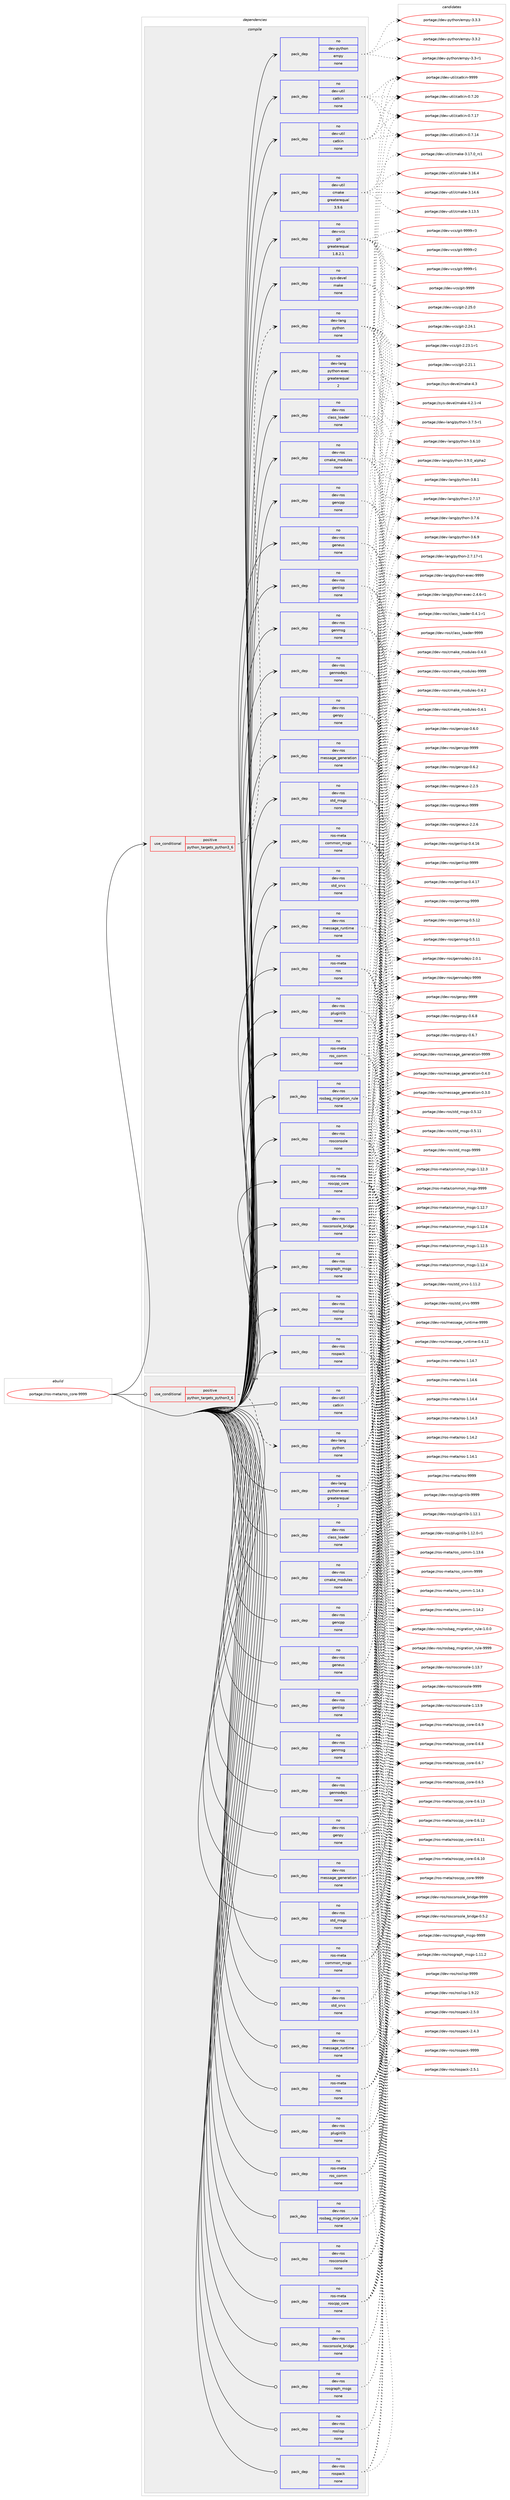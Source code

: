 digraph prolog {

# *************
# Graph options
# *************

newrank=true;
concentrate=true;
compound=true;
graph [rankdir=LR,fontname=Helvetica,fontsize=10,ranksep=1.5];#, ranksep=2.5, nodesep=0.2];
edge  [arrowhead=vee];
node  [fontname=Helvetica,fontsize=10];

# **********
# The ebuild
# **********

subgraph cluster_leftcol {
color=gray;
rank=same;
label=<<i>ebuild</i>>;
id [label="portage://ros-meta/ros_core-9999", color=red, width=4, href="../ros-meta/ros_core-9999.svg"];
}

# ****************
# The dependencies
# ****************

subgraph cluster_midcol {
color=gray;
label=<<i>dependencies</i>>;
subgraph cluster_compile {
fillcolor="#eeeeee";
style=filled;
label=<<i>compile</i>>;
subgraph cond21478 {
dependency107125 [label=<<TABLE BORDER="0" CELLBORDER="1" CELLSPACING="0" CELLPADDING="4"><TR><TD ROWSPAN="3" CELLPADDING="10">use_conditional</TD></TR><TR><TD>positive</TD></TR><TR><TD>python_targets_python3_6</TD></TR></TABLE>>, shape=none, color=red];
subgraph pack83831 {
dependency107126 [label=<<TABLE BORDER="0" CELLBORDER="1" CELLSPACING="0" CELLPADDING="4" WIDTH="220"><TR><TD ROWSPAN="6" CELLPADDING="30">pack_dep</TD></TR><TR><TD WIDTH="110">no</TD></TR><TR><TD>dev-lang</TD></TR><TR><TD>python</TD></TR><TR><TD>none</TD></TR><TR><TD></TD></TR></TABLE>>, shape=none, color=blue];
}
dependency107125:e -> dependency107126:w [weight=20,style="dashed",arrowhead="vee"];
}
id:e -> dependency107125:w [weight=20,style="solid",arrowhead="vee"];
subgraph pack83832 {
dependency107127 [label=<<TABLE BORDER="0" CELLBORDER="1" CELLSPACING="0" CELLPADDING="4" WIDTH="220"><TR><TD ROWSPAN="6" CELLPADDING="30">pack_dep</TD></TR><TR><TD WIDTH="110">no</TD></TR><TR><TD>dev-lang</TD></TR><TR><TD>python-exec</TD></TR><TR><TD>greaterequal</TD></TR><TR><TD>2</TD></TR></TABLE>>, shape=none, color=blue];
}
id:e -> dependency107127:w [weight=20,style="solid",arrowhead="vee"];
subgraph pack83833 {
dependency107128 [label=<<TABLE BORDER="0" CELLBORDER="1" CELLSPACING="0" CELLPADDING="4" WIDTH="220"><TR><TD ROWSPAN="6" CELLPADDING="30">pack_dep</TD></TR><TR><TD WIDTH="110">no</TD></TR><TR><TD>dev-python</TD></TR><TR><TD>empy</TD></TR><TR><TD>none</TD></TR><TR><TD></TD></TR></TABLE>>, shape=none, color=blue];
}
id:e -> dependency107128:w [weight=20,style="solid",arrowhead="vee"];
subgraph pack83834 {
dependency107129 [label=<<TABLE BORDER="0" CELLBORDER="1" CELLSPACING="0" CELLPADDING="4" WIDTH="220"><TR><TD ROWSPAN="6" CELLPADDING="30">pack_dep</TD></TR><TR><TD WIDTH="110">no</TD></TR><TR><TD>dev-ros</TD></TR><TR><TD>class_loader</TD></TR><TR><TD>none</TD></TR><TR><TD></TD></TR></TABLE>>, shape=none, color=blue];
}
id:e -> dependency107129:w [weight=20,style="solid",arrowhead="vee"];
subgraph pack83835 {
dependency107130 [label=<<TABLE BORDER="0" CELLBORDER="1" CELLSPACING="0" CELLPADDING="4" WIDTH="220"><TR><TD ROWSPAN="6" CELLPADDING="30">pack_dep</TD></TR><TR><TD WIDTH="110">no</TD></TR><TR><TD>dev-ros</TD></TR><TR><TD>cmake_modules</TD></TR><TR><TD>none</TD></TR><TR><TD></TD></TR></TABLE>>, shape=none, color=blue];
}
id:e -> dependency107130:w [weight=20,style="solid",arrowhead="vee"];
subgraph pack83836 {
dependency107131 [label=<<TABLE BORDER="0" CELLBORDER="1" CELLSPACING="0" CELLPADDING="4" WIDTH="220"><TR><TD ROWSPAN="6" CELLPADDING="30">pack_dep</TD></TR><TR><TD WIDTH="110">no</TD></TR><TR><TD>dev-ros</TD></TR><TR><TD>gencpp</TD></TR><TR><TD>none</TD></TR><TR><TD></TD></TR></TABLE>>, shape=none, color=blue];
}
id:e -> dependency107131:w [weight=20,style="solid",arrowhead="vee"];
subgraph pack83837 {
dependency107132 [label=<<TABLE BORDER="0" CELLBORDER="1" CELLSPACING="0" CELLPADDING="4" WIDTH="220"><TR><TD ROWSPAN="6" CELLPADDING="30">pack_dep</TD></TR><TR><TD WIDTH="110">no</TD></TR><TR><TD>dev-ros</TD></TR><TR><TD>geneus</TD></TR><TR><TD>none</TD></TR><TR><TD></TD></TR></TABLE>>, shape=none, color=blue];
}
id:e -> dependency107132:w [weight=20,style="solid",arrowhead="vee"];
subgraph pack83838 {
dependency107133 [label=<<TABLE BORDER="0" CELLBORDER="1" CELLSPACING="0" CELLPADDING="4" WIDTH="220"><TR><TD ROWSPAN="6" CELLPADDING="30">pack_dep</TD></TR><TR><TD WIDTH="110">no</TD></TR><TR><TD>dev-ros</TD></TR><TR><TD>genlisp</TD></TR><TR><TD>none</TD></TR><TR><TD></TD></TR></TABLE>>, shape=none, color=blue];
}
id:e -> dependency107133:w [weight=20,style="solid",arrowhead="vee"];
subgraph pack83839 {
dependency107134 [label=<<TABLE BORDER="0" CELLBORDER="1" CELLSPACING="0" CELLPADDING="4" WIDTH="220"><TR><TD ROWSPAN="6" CELLPADDING="30">pack_dep</TD></TR><TR><TD WIDTH="110">no</TD></TR><TR><TD>dev-ros</TD></TR><TR><TD>genmsg</TD></TR><TR><TD>none</TD></TR><TR><TD></TD></TR></TABLE>>, shape=none, color=blue];
}
id:e -> dependency107134:w [weight=20,style="solid",arrowhead="vee"];
subgraph pack83840 {
dependency107135 [label=<<TABLE BORDER="0" CELLBORDER="1" CELLSPACING="0" CELLPADDING="4" WIDTH="220"><TR><TD ROWSPAN="6" CELLPADDING="30">pack_dep</TD></TR><TR><TD WIDTH="110">no</TD></TR><TR><TD>dev-ros</TD></TR><TR><TD>gennodejs</TD></TR><TR><TD>none</TD></TR><TR><TD></TD></TR></TABLE>>, shape=none, color=blue];
}
id:e -> dependency107135:w [weight=20,style="solid",arrowhead="vee"];
subgraph pack83841 {
dependency107136 [label=<<TABLE BORDER="0" CELLBORDER="1" CELLSPACING="0" CELLPADDING="4" WIDTH="220"><TR><TD ROWSPAN="6" CELLPADDING="30">pack_dep</TD></TR><TR><TD WIDTH="110">no</TD></TR><TR><TD>dev-ros</TD></TR><TR><TD>genpy</TD></TR><TR><TD>none</TD></TR><TR><TD></TD></TR></TABLE>>, shape=none, color=blue];
}
id:e -> dependency107136:w [weight=20,style="solid",arrowhead="vee"];
subgraph pack83842 {
dependency107137 [label=<<TABLE BORDER="0" CELLBORDER="1" CELLSPACING="0" CELLPADDING="4" WIDTH="220"><TR><TD ROWSPAN="6" CELLPADDING="30">pack_dep</TD></TR><TR><TD WIDTH="110">no</TD></TR><TR><TD>dev-ros</TD></TR><TR><TD>message_generation</TD></TR><TR><TD>none</TD></TR><TR><TD></TD></TR></TABLE>>, shape=none, color=blue];
}
id:e -> dependency107137:w [weight=20,style="solid",arrowhead="vee"];
subgraph pack83843 {
dependency107138 [label=<<TABLE BORDER="0" CELLBORDER="1" CELLSPACING="0" CELLPADDING="4" WIDTH="220"><TR><TD ROWSPAN="6" CELLPADDING="30">pack_dep</TD></TR><TR><TD WIDTH="110">no</TD></TR><TR><TD>dev-ros</TD></TR><TR><TD>message_runtime</TD></TR><TR><TD>none</TD></TR><TR><TD></TD></TR></TABLE>>, shape=none, color=blue];
}
id:e -> dependency107138:w [weight=20,style="solid",arrowhead="vee"];
subgraph pack83844 {
dependency107139 [label=<<TABLE BORDER="0" CELLBORDER="1" CELLSPACING="0" CELLPADDING="4" WIDTH="220"><TR><TD ROWSPAN="6" CELLPADDING="30">pack_dep</TD></TR><TR><TD WIDTH="110">no</TD></TR><TR><TD>dev-ros</TD></TR><TR><TD>pluginlib</TD></TR><TR><TD>none</TD></TR><TR><TD></TD></TR></TABLE>>, shape=none, color=blue];
}
id:e -> dependency107139:w [weight=20,style="solid",arrowhead="vee"];
subgraph pack83845 {
dependency107140 [label=<<TABLE BORDER="0" CELLBORDER="1" CELLSPACING="0" CELLPADDING="4" WIDTH="220"><TR><TD ROWSPAN="6" CELLPADDING="30">pack_dep</TD></TR><TR><TD WIDTH="110">no</TD></TR><TR><TD>dev-ros</TD></TR><TR><TD>rosbag_migration_rule</TD></TR><TR><TD>none</TD></TR><TR><TD></TD></TR></TABLE>>, shape=none, color=blue];
}
id:e -> dependency107140:w [weight=20,style="solid",arrowhead="vee"];
subgraph pack83846 {
dependency107141 [label=<<TABLE BORDER="0" CELLBORDER="1" CELLSPACING="0" CELLPADDING="4" WIDTH="220"><TR><TD ROWSPAN="6" CELLPADDING="30">pack_dep</TD></TR><TR><TD WIDTH="110">no</TD></TR><TR><TD>dev-ros</TD></TR><TR><TD>rosconsole</TD></TR><TR><TD>none</TD></TR><TR><TD></TD></TR></TABLE>>, shape=none, color=blue];
}
id:e -> dependency107141:w [weight=20,style="solid",arrowhead="vee"];
subgraph pack83847 {
dependency107142 [label=<<TABLE BORDER="0" CELLBORDER="1" CELLSPACING="0" CELLPADDING="4" WIDTH="220"><TR><TD ROWSPAN="6" CELLPADDING="30">pack_dep</TD></TR><TR><TD WIDTH="110">no</TD></TR><TR><TD>dev-ros</TD></TR><TR><TD>rosconsole_bridge</TD></TR><TR><TD>none</TD></TR><TR><TD></TD></TR></TABLE>>, shape=none, color=blue];
}
id:e -> dependency107142:w [weight=20,style="solid",arrowhead="vee"];
subgraph pack83848 {
dependency107143 [label=<<TABLE BORDER="0" CELLBORDER="1" CELLSPACING="0" CELLPADDING="4" WIDTH="220"><TR><TD ROWSPAN="6" CELLPADDING="30">pack_dep</TD></TR><TR><TD WIDTH="110">no</TD></TR><TR><TD>dev-ros</TD></TR><TR><TD>rosgraph_msgs</TD></TR><TR><TD>none</TD></TR><TR><TD></TD></TR></TABLE>>, shape=none, color=blue];
}
id:e -> dependency107143:w [weight=20,style="solid",arrowhead="vee"];
subgraph pack83849 {
dependency107144 [label=<<TABLE BORDER="0" CELLBORDER="1" CELLSPACING="0" CELLPADDING="4" WIDTH="220"><TR><TD ROWSPAN="6" CELLPADDING="30">pack_dep</TD></TR><TR><TD WIDTH="110">no</TD></TR><TR><TD>dev-ros</TD></TR><TR><TD>roslisp</TD></TR><TR><TD>none</TD></TR><TR><TD></TD></TR></TABLE>>, shape=none, color=blue];
}
id:e -> dependency107144:w [weight=20,style="solid",arrowhead="vee"];
subgraph pack83850 {
dependency107145 [label=<<TABLE BORDER="0" CELLBORDER="1" CELLSPACING="0" CELLPADDING="4" WIDTH="220"><TR><TD ROWSPAN="6" CELLPADDING="30">pack_dep</TD></TR><TR><TD WIDTH="110">no</TD></TR><TR><TD>dev-ros</TD></TR><TR><TD>rospack</TD></TR><TR><TD>none</TD></TR><TR><TD></TD></TR></TABLE>>, shape=none, color=blue];
}
id:e -> dependency107145:w [weight=20,style="solid",arrowhead="vee"];
subgraph pack83851 {
dependency107146 [label=<<TABLE BORDER="0" CELLBORDER="1" CELLSPACING="0" CELLPADDING="4" WIDTH="220"><TR><TD ROWSPAN="6" CELLPADDING="30">pack_dep</TD></TR><TR><TD WIDTH="110">no</TD></TR><TR><TD>dev-ros</TD></TR><TR><TD>std_msgs</TD></TR><TR><TD>none</TD></TR><TR><TD></TD></TR></TABLE>>, shape=none, color=blue];
}
id:e -> dependency107146:w [weight=20,style="solid",arrowhead="vee"];
subgraph pack83852 {
dependency107147 [label=<<TABLE BORDER="0" CELLBORDER="1" CELLSPACING="0" CELLPADDING="4" WIDTH="220"><TR><TD ROWSPAN="6" CELLPADDING="30">pack_dep</TD></TR><TR><TD WIDTH="110">no</TD></TR><TR><TD>dev-ros</TD></TR><TR><TD>std_srvs</TD></TR><TR><TD>none</TD></TR><TR><TD></TD></TR></TABLE>>, shape=none, color=blue];
}
id:e -> dependency107147:w [weight=20,style="solid",arrowhead="vee"];
subgraph pack83853 {
dependency107148 [label=<<TABLE BORDER="0" CELLBORDER="1" CELLSPACING="0" CELLPADDING="4" WIDTH="220"><TR><TD ROWSPAN="6" CELLPADDING="30">pack_dep</TD></TR><TR><TD WIDTH="110">no</TD></TR><TR><TD>dev-util</TD></TR><TR><TD>catkin</TD></TR><TR><TD>none</TD></TR><TR><TD></TD></TR></TABLE>>, shape=none, color=blue];
}
id:e -> dependency107148:w [weight=20,style="solid",arrowhead="vee"];
subgraph pack83854 {
dependency107149 [label=<<TABLE BORDER="0" CELLBORDER="1" CELLSPACING="0" CELLPADDING="4" WIDTH="220"><TR><TD ROWSPAN="6" CELLPADDING="30">pack_dep</TD></TR><TR><TD WIDTH="110">no</TD></TR><TR><TD>dev-util</TD></TR><TR><TD>catkin</TD></TR><TR><TD>none</TD></TR><TR><TD></TD></TR></TABLE>>, shape=none, color=blue];
}
id:e -> dependency107149:w [weight=20,style="solid",arrowhead="vee"];
subgraph pack83855 {
dependency107150 [label=<<TABLE BORDER="0" CELLBORDER="1" CELLSPACING="0" CELLPADDING="4" WIDTH="220"><TR><TD ROWSPAN="6" CELLPADDING="30">pack_dep</TD></TR><TR><TD WIDTH="110">no</TD></TR><TR><TD>dev-util</TD></TR><TR><TD>cmake</TD></TR><TR><TD>greaterequal</TD></TR><TR><TD>3.9.6</TD></TR></TABLE>>, shape=none, color=blue];
}
id:e -> dependency107150:w [weight=20,style="solid",arrowhead="vee"];
subgraph pack83856 {
dependency107151 [label=<<TABLE BORDER="0" CELLBORDER="1" CELLSPACING="0" CELLPADDING="4" WIDTH="220"><TR><TD ROWSPAN="6" CELLPADDING="30">pack_dep</TD></TR><TR><TD WIDTH="110">no</TD></TR><TR><TD>dev-vcs</TD></TR><TR><TD>git</TD></TR><TR><TD>greaterequal</TD></TR><TR><TD>1.8.2.1</TD></TR></TABLE>>, shape=none, color=blue];
}
id:e -> dependency107151:w [weight=20,style="solid",arrowhead="vee"];
subgraph pack83857 {
dependency107152 [label=<<TABLE BORDER="0" CELLBORDER="1" CELLSPACING="0" CELLPADDING="4" WIDTH="220"><TR><TD ROWSPAN="6" CELLPADDING="30">pack_dep</TD></TR><TR><TD WIDTH="110">no</TD></TR><TR><TD>ros-meta</TD></TR><TR><TD>common_msgs</TD></TR><TR><TD>none</TD></TR><TR><TD></TD></TR></TABLE>>, shape=none, color=blue];
}
id:e -> dependency107152:w [weight=20,style="solid",arrowhead="vee"];
subgraph pack83858 {
dependency107153 [label=<<TABLE BORDER="0" CELLBORDER="1" CELLSPACING="0" CELLPADDING="4" WIDTH="220"><TR><TD ROWSPAN="6" CELLPADDING="30">pack_dep</TD></TR><TR><TD WIDTH="110">no</TD></TR><TR><TD>ros-meta</TD></TR><TR><TD>ros</TD></TR><TR><TD>none</TD></TR><TR><TD></TD></TR></TABLE>>, shape=none, color=blue];
}
id:e -> dependency107153:w [weight=20,style="solid",arrowhead="vee"];
subgraph pack83859 {
dependency107154 [label=<<TABLE BORDER="0" CELLBORDER="1" CELLSPACING="0" CELLPADDING="4" WIDTH="220"><TR><TD ROWSPAN="6" CELLPADDING="30">pack_dep</TD></TR><TR><TD WIDTH="110">no</TD></TR><TR><TD>ros-meta</TD></TR><TR><TD>ros_comm</TD></TR><TR><TD>none</TD></TR><TR><TD></TD></TR></TABLE>>, shape=none, color=blue];
}
id:e -> dependency107154:w [weight=20,style="solid",arrowhead="vee"];
subgraph pack83860 {
dependency107155 [label=<<TABLE BORDER="0" CELLBORDER="1" CELLSPACING="0" CELLPADDING="4" WIDTH="220"><TR><TD ROWSPAN="6" CELLPADDING="30">pack_dep</TD></TR><TR><TD WIDTH="110">no</TD></TR><TR><TD>ros-meta</TD></TR><TR><TD>roscpp_core</TD></TR><TR><TD>none</TD></TR><TR><TD></TD></TR></TABLE>>, shape=none, color=blue];
}
id:e -> dependency107155:w [weight=20,style="solid",arrowhead="vee"];
subgraph pack83861 {
dependency107156 [label=<<TABLE BORDER="0" CELLBORDER="1" CELLSPACING="0" CELLPADDING="4" WIDTH="220"><TR><TD ROWSPAN="6" CELLPADDING="30">pack_dep</TD></TR><TR><TD WIDTH="110">no</TD></TR><TR><TD>sys-devel</TD></TR><TR><TD>make</TD></TR><TR><TD>none</TD></TR><TR><TD></TD></TR></TABLE>>, shape=none, color=blue];
}
id:e -> dependency107156:w [weight=20,style="solid",arrowhead="vee"];
}
subgraph cluster_compileandrun {
fillcolor="#eeeeee";
style=filled;
label=<<i>compile and run</i>>;
}
subgraph cluster_run {
fillcolor="#eeeeee";
style=filled;
label=<<i>run</i>>;
subgraph cond21479 {
dependency107157 [label=<<TABLE BORDER="0" CELLBORDER="1" CELLSPACING="0" CELLPADDING="4"><TR><TD ROWSPAN="3" CELLPADDING="10">use_conditional</TD></TR><TR><TD>positive</TD></TR><TR><TD>python_targets_python3_6</TD></TR></TABLE>>, shape=none, color=red];
subgraph pack83862 {
dependency107158 [label=<<TABLE BORDER="0" CELLBORDER="1" CELLSPACING="0" CELLPADDING="4" WIDTH="220"><TR><TD ROWSPAN="6" CELLPADDING="30">pack_dep</TD></TR><TR><TD WIDTH="110">no</TD></TR><TR><TD>dev-lang</TD></TR><TR><TD>python</TD></TR><TR><TD>none</TD></TR><TR><TD></TD></TR></TABLE>>, shape=none, color=blue];
}
dependency107157:e -> dependency107158:w [weight=20,style="dashed",arrowhead="vee"];
}
id:e -> dependency107157:w [weight=20,style="solid",arrowhead="odot"];
subgraph pack83863 {
dependency107159 [label=<<TABLE BORDER="0" CELLBORDER="1" CELLSPACING="0" CELLPADDING="4" WIDTH="220"><TR><TD ROWSPAN="6" CELLPADDING="30">pack_dep</TD></TR><TR><TD WIDTH="110">no</TD></TR><TR><TD>dev-lang</TD></TR><TR><TD>python-exec</TD></TR><TR><TD>greaterequal</TD></TR><TR><TD>2</TD></TR></TABLE>>, shape=none, color=blue];
}
id:e -> dependency107159:w [weight=20,style="solid",arrowhead="odot"];
subgraph pack83864 {
dependency107160 [label=<<TABLE BORDER="0" CELLBORDER="1" CELLSPACING="0" CELLPADDING="4" WIDTH="220"><TR><TD ROWSPAN="6" CELLPADDING="30">pack_dep</TD></TR><TR><TD WIDTH="110">no</TD></TR><TR><TD>dev-ros</TD></TR><TR><TD>class_loader</TD></TR><TR><TD>none</TD></TR><TR><TD></TD></TR></TABLE>>, shape=none, color=blue];
}
id:e -> dependency107160:w [weight=20,style="solid",arrowhead="odot"];
subgraph pack83865 {
dependency107161 [label=<<TABLE BORDER="0" CELLBORDER="1" CELLSPACING="0" CELLPADDING="4" WIDTH="220"><TR><TD ROWSPAN="6" CELLPADDING="30">pack_dep</TD></TR><TR><TD WIDTH="110">no</TD></TR><TR><TD>dev-ros</TD></TR><TR><TD>cmake_modules</TD></TR><TR><TD>none</TD></TR><TR><TD></TD></TR></TABLE>>, shape=none, color=blue];
}
id:e -> dependency107161:w [weight=20,style="solid",arrowhead="odot"];
subgraph pack83866 {
dependency107162 [label=<<TABLE BORDER="0" CELLBORDER="1" CELLSPACING="0" CELLPADDING="4" WIDTH="220"><TR><TD ROWSPAN="6" CELLPADDING="30">pack_dep</TD></TR><TR><TD WIDTH="110">no</TD></TR><TR><TD>dev-ros</TD></TR><TR><TD>gencpp</TD></TR><TR><TD>none</TD></TR><TR><TD></TD></TR></TABLE>>, shape=none, color=blue];
}
id:e -> dependency107162:w [weight=20,style="solid",arrowhead="odot"];
subgraph pack83867 {
dependency107163 [label=<<TABLE BORDER="0" CELLBORDER="1" CELLSPACING="0" CELLPADDING="4" WIDTH="220"><TR><TD ROWSPAN="6" CELLPADDING="30">pack_dep</TD></TR><TR><TD WIDTH="110">no</TD></TR><TR><TD>dev-ros</TD></TR><TR><TD>geneus</TD></TR><TR><TD>none</TD></TR><TR><TD></TD></TR></TABLE>>, shape=none, color=blue];
}
id:e -> dependency107163:w [weight=20,style="solid",arrowhead="odot"];
subgraph pack83868 {
dependency107164 [label=<<TABLE BORDER="0" CELLBORDER="1" CELLSPACING="0" CELLPADDING="4" WIDTH="220"><TR><TD ROWSPAN="6" CELLPADDING="30">pack_dep</TD></TR><TR><TD WIDTH="110">no</TD></TR><TR><TD>dev-ros</TD></TR><TR><TD>genlisp</TD></TR><TR><TD>none</TD></TR><TR><TD></TD></TR></TABLE>>, shape=none, color=blue];
}
id:e -> dependency107164:w [weight=20,style="solid",arrowhead="odot"];
subgraph pack83869 {
dependency107165 [label=<<TABLE BORDER="0" CELLBORDER="1" CELLSPACING="0" CELLPADDING="4" WIDTH="220"><TR><TD ROWSPAN="6" CELLPADDING="30">pack_dep</TD></TR><TR><TD WIDTH="110">no</TD></TR><TR><TD>dev-ros</TD></TR><TR><TD>genmsg</TD></TR><TR><TD>none</TD></TR><TR><TD></TD></TR></TABLE>>, shape=none, color=blue];
}
id:e -> dependency107165:w [weight=20,style="solid",arrowhead="odot"];
subgraph pack83870 {
dependency107166 [label=<<TABLE BORDER="0" CELLBORDER="1" CELLSPACING="0" CELLPADDING="4" WIDTH="220"><TR><TD ROWSPAN="6" CELLPADDING="30">pack_dep</TD></TR><TR><TD WIDTH="110">no</TD></TR><TR><TD>dev-ros</TD></TR><TR><TD>gennodejs</TD></TR><TR><TD>none</TD></TR><TR><TD></TD></TR></TABLE>>, shape=none, color=blue];
}
id:e -> dependency107166:w [weight=20,style="solid",arrowhead="odot"];
subgraph pack83871 {
dependency107167 [label=<<TABLE BORDER="0" CELLBORDER="1" CELLSPACING="0" CELLPADDING="4" WIDTH="220"><TR><TD ROWSPAN="6" CELLPADDING="30">pack_dep</TD></TR><TR><TD WIDTH="110">no</TD></TR><TR><TD>dev-ros</TD></TR><TR><TD>genpy</TD></TR><TR><TD>none</TD></TR><TR><TD></TD></TR></TABLE>>, shape=none, color=blue];
}
id:e -> dependency107167:w [weight=20,style="solid",arrowhead="odot"];
subgraph pack83872 {
dependency107168 [label=<<TABLE BORDER="0" CELLBORDER="1" CELLSPACING="0" CELLPADDING="4" WIDTH="220"><TR><TD ROWSPAN="6" CELLPADDING="30">pack_dep</TD></TR><TR><TD WIDTH="110">no</TD></TR><TR><TD>dev-ros</TD></TR><TR><TD>message_generation</TD></TR><TR><TD>none</TD></TR><TR><TD></TD></TR></TABLE>>, shape=none, color=blue];
}
id:e -> dependency107168:w [weight=20,style="solid",arrowhead="odot"];
subgraph pack83873 {
dependency107169 [label=<<TABLE BORDER="0" CELLBORDER="1" CELLSPACING="0" CELLPADDING="4" WIDTH="220"><TR><TD ROWSPAN="6" CELLPADDING="30">pack_dep</TD></TR><TR><TD WIDTH="110">no</TD></TR><TR><TD>dev-ros</TD></TR><TR><TD>message_runtime</TD></TR><TR><TD>none</TD></TR><TR><TD></TD></TR></TABLE>>, shape=none, color=blue];
}
id:e -> dependency107169:w [weight=20,style="solid",arrowhead="odot"];
subgraph pack83874 {
dependency107170 [label=<<TABLE BORDER="0" CELLBORDER="1" CELLSPACING="0" CELLPADDING="4" WIDTH="220"><TR><TD ROWSPAN="6" CELLPADDING="30">pack_dep</TD></TR><TR><TD WIDTH="110">no</TD></TR><TR><TD>dev-ros</TD></TR><TR><TD>pluginlib</TD></TR><TR><TD>none</TD></TR><TR><TD></TD></TR></TABLE>>, shape=none, color=blue];
}
id:e -> dependency107170:w [weight=20,style="solid",arrowhead="odot"];
subgraph pack83875 {
dependency107171 [label=<<TABLE BORDER="0" CELLBORDER="1" CELLSPACING="0" CELLPADDING="4" WIDTH="220"><TR><TD ROWSPAN="6" CELLPADDING="30">pack_dep</TD></TR><TR><TD WIDTH="110">no</TD></TR><TR><TD>dev-ros</TD></TR><TR><TD>rosbag_migration_rule</TD></TR><TR><TD>none</TD></TR><TR><TD></TD></TR></TABLE>>, shape=none, color=blue];
}
id:e -> dependency107171:w [weight=20,style="solid",arrowhead="odot"];
subgraph pack83876 {
dependency107172 [label=<<TABLE BORDER="0" CELLBORDER="1" CELLSPACING="0" CELLPADDING="4" WIDTH="220"><TR><TD ROWSPAN="6" CELLPADDING="30">pack_dep</TD></TR><TR><TD WIDTH="110">no</TD></TR><TR><TD>dev-ros</TD></TR><TR><TD>rosconsole</TD></TR><TR><TD>none</TD></TR><TR><TD></TD></TR></TABLE>>, shape=none, color=blue];
}
id:e -> dependency107172:w [weight=20,style="solid",arrowhead="odot"];
subgraph pack83877 {
dependency107173 [label=<<TABLE BORDER="0" CELLBORDER="1" CELLSPACING="0" CELLPADDING="4" WIDTH="220"><TR><TD ROWSPAN="6" CELLPADDING="30">pack_dep</TD></TR><TR><TD WIDTH="110">no</TD></TR><TR><TD>dev-ros</TD></TR><TR><TD>rosconsole_bridge</TD></TR><TR><TD>none</TD></TR><TR><TD></TD></TR></TABLE>>, shape=none, color=blue];
}
id:e -> dependency107173:w [weight=20,style="solid",arrowhead="odot"];
subgraph pack83878 {
dependency107174 [label=<<TABLE BORDER="0" CELLBORDER="1" CELLSPACING="0" CELLPADDING="4" WIDTH="220"><TR><TD ROWSPAN="6" CELLPADDING="30">pack_dep</TD></TR><TR><TD WIDTH="110">no</TD></TR><TR><TD>dev-ros</TD></TR><TR><TD>rosgraph_msgs</TD></TR><TR><TD>none</TD></TR><TR><TD></TD></TR></TABLE>>, shape=none, color=blue];
}
id:e -> dependency107174:w [weight=20,style="solid",arrowhead="odot"];
subgraph pack83879 {
dependency107175 [label=<<TABLE BORDER="0" CELLBORDER="1" CELLSPACING="0" CELLPADDING="4" WIDTH="220"><TR><TD ROWSPAN="6" CELLPADDING="30">pack_dep</TD></TR><TR><TD WIDTH="110">no</TD></TR><TR><TD>dev-ros</TD></TR><TR><TD>roslisp</TD></TR><TR><TD>none</TD></TR><TR><TD></TD></TR></TABLE>>, shape=none, color=blue];
}
id:e -> dependency107175:w [weight=20,style="solid",arrowhead="odot"];
subgraph pack83880 {
dependency107176 [label=<<TABLE BORDER="0" CELLBORDER="1" CELLSPACING="0" CELLPADDING="4" WIDTH="220"><TR><TD ROWSPAN="6" CELLPADDING="30">pack_dep</TD></TR><TR><TD WIDTH="110">no</TD></TR><TR><TD>dev-ros</TD></TR><TR><TD>rospack</TD></TR><TR><TD>none</TD></TR><TR><TD></TD></TR></TABLE>>, shape=none, color=blue];
}
id:e -> dependency107176:w [weight=20,style="solid",arrowhead="odot"];
subgraph pack83881 {
dependency107177 [label=<<TABLE BORDER="0" CELLBORDER="1" CELLSPACING="0" CELLPADDING="4" WIDTH="220"><TR><TD ROWSPAN="6" CELLPADDING="30">pack_dep</TD></TR><TR><TD WIDTH="110">no</TD></TR><TR><TD>dev-ros</TD></TR><TR><TD>std_msgs</TD></TR><TR><TD>none</TD></TR><TR><TD></TD></TR></TABLE>>, shape=none, color=blue];
}
id:e -> dependency107177:w [weight=20,style="solid",arrowhead="odot"];
subgraph pack83882 {
dependency107178 [label=<<TABLE BORDER="0" CELLBORDER="1" CELLSPACING="0" CELLPADDING="4" WIDTH="220"><TR><TD ROWSPAN="6" CELLPADDING="30">pack_dep</TD></TR><TR><TD WIDTH="110">no</TD></TR><TR><TD>dev-ros</TD></TR><TR><TD>std_srvs</TD></TR><TR><TD>none</TD></TR><TR><TD></TD></TR></TABLE>>, shape=none, color=blue];
}
id:e -> dependency107178:w [weight=20,style="solid",arrowhead="odot"];
subgraph pack83883 {
dependency107179 [label=<<TABLE BORDER="0" CELLBORDER="1" CELLSPACING="0" CELLPADDING="4" WIDTH="220"><TR><TD ROWSPAN="6" CELLPADDING="30">pack_dep</TD></TR><TR><TD WIDTH="110">no</TD></TR><TR><TD>dev-util</TD></TR><TR><TD>catkin</TD></TR><TR><TD>none</TD></TR><TR><TD></TD></TR></TABLE>>, shape=none, color=blue];
}
id:e -> dependency107179:w [weight=20,style="solid",arrowhead="odot"];
subgraph pack83884 {
dependency107180 [label=<<TABLE BORDER="0" CELLBORDER="1" CELLSPACING="0" CELLPADDING="4" WIDTH="220"><TR><TD ROWSPAN="6" CELLPADDING="30">pack_dep</TD></TR><TR><TD WIDTH="110">no</TD></TR><TR><TD>ros-meta</TD></TR><TR><TD>common_msgs</TD></TR><TR><TD>none</TD></TR><TR><TD></TD></TR></TABLE>>, shape=none, color=blue];
}
id:e -> dependency107180:w [weight=20,style="solid",arrowhead="odot"];
subgraph pack83885 {
dependency107181 [label=<<TABLE BORDER="0" CELLBORDER="1" CELLSPACING="0" CELLPADDING="4" WIDTH="220"><TR><TD ROWSPAN="6" CELLPADDING="30">pack_dep</TD></TR><TR><TD WIDTH="110">no</TD></TR><TR><TD>ros-meta</TD></TR><TR><TD>ros</TD></TR><TR><TD>none</TD></TR><TR><TD></TD></TR></TABLE>>, shape=none, color=blue];
}
id:e -> dependency107181:w [weight=20,style="solid",arrowhead="odot"];
subgraph pack83886 {
dependency107182 [label=<<TABLE BORDER="0" CELLBORDER="1" CELLSPACING="0" CELLPADDING="4" WIDTH="220"><TR><TD ROWSPAN="6" CELLPADDING="30">pack_dep</TD></TR><TR><TD WIDTH="110">no</TD></TR><TR><TD>ros-meta</TD></TR><TR><TD>ros_comm</TD></TR><TR><TD>none</TD></TR><TR><TD></TD></TR></TABLE>>, shape=none, color=blue];
}
id:e -> dependency107182:w [weight=20,style="solid",arrowhead="odot"];
subgraph pack83887 {
dependency107183 [label=<<TABLE BORDER="0" CELLBORDER="1" CELLSPACING="0" CELLPADDING="4" WIDTH="220"><TR><TD ROWSPAN="6" CELLPADDING="30">pack_dep</TD></TR><TR><TD WIDTH="110">no</TD></TR><TR><TD>ros-meta</TD></TR><TR><TD>roscpp_core</TD></TR><TR><TD>none</TD></TR><TR><TD></TD></TR></TABLE>>, shape=none, color=blue];
}
id:e -> dependency107183:w [weight=20,style="solid",arrowhead="odot"];
}
}

# **************
# The candidates
# **************

subgraph cluster_choices {
rank=same;
color=gray;
label=<<i>candidates</i>>;

subgraph choice83831 {
color=black;
nodesep=1;
choice10010111845108971101034711212111610411111045514657464895971081121049750 [label="portage://dev-lang/python-3.9.0_alpha2", color=red, width=4,href="../dev-lang/python-3.9.0_alpha2.svg"];
choice100101118451089711010347112121116104111110455146564649 [label="portage://dev-lang/python-3.8.1", color=red, width=4,href="../dev-lang/python-3.8.1.svg"];
choice100101118451089711010347112121116104111110455146554654 [label="portage://dev-lang/python-3.7.6", color=red, width=4,href="../dev-lang/python-3.7.6.svg"];
choice1001011184510897110103471121211161041111104551465546534511449 [label="portage://dev-lang/python-3.7.5-r1", color=red, width=4,href="../dev-lang/python-3.7.5-r1.svg"];
choice100101118451089711010347112121116104111110455146544657 [label="portage://dev-lang/python-3.6.9", color=red, width=4,href="../dev-lang/python-3.6.9.svg"];
choice10010111845108971101034711212111610411111045514654464948 [label="portage://dev-lang/python-3.6.10", color=red, width=4,href="../dev-lang/python-3.6.10.svg"];
choice100101118451089711010347112121116104111110455046554649554511449 [label="portage://dev-lang/python-2.7.17-r1", color=red, width=4,href="../dev-lang/python-2.7.17-r1.svg"];
choice10010111845108971101034711212111610411111045504655464955 [label="portage://dev-lang/python-2.7.17", color=red, width=4,href="../dev-lang/python-2.7.17.svg"];
dependency107126:e -> choice10010111845108971101034711212111610411111045514657464895971081121049750:w [style=dotted,weight="100"];
dependency107126:e -> choice100101118451089711010347112121116104111110455146564649:w [style=dotted,weight="100"];
dependency107126:e -> choice100101118451089711010347112121116104111110455146554654:w [style=dotted,weight="100"];
dependency107126:e -> choice1001011184510897110103471121211161041111104551465546534511449:w [style=dotted,weight="100"];
dependency107126:e -> choice100101118451089711010347112121116104111110455146544657:w [style=dotted,weight="100"];
dependency107126:e -> choice10010111845108971101034711212111610411111045514654464948:w [style=dotted,weight="100"];
dependency107126:e -> choice100101118451089711010347112121116104111110455046554649554511449:w [style=dotted,weight="100"];
dependency107126:e -> choice10010111845108971101034711212111610411111045504655464955:w [style=dotted,weight="100"];
}
subgraph choice83832 {
color=black;
nodesep=1;
choice10010111845108971101034711212111610411111045101120101994557575757 [label="portage://dev-lang/python-exec-9999", color=red, width=4,href="../dev-lang/python-exec-9999.svg"];
choice10010111845108971101034711212111610411111045101120101994550465246544511449 [label="portage://dev-lang/python-exec-2.4.6-r1", color=red, width=4,href="../dev-lang/python-exec-2.4.6-r1.svg"];
dependency107127:e -> choice10010111845108971101034711212111610411111045101120101994557575757:w [style=dotted,weight="100"];
dependency107127:e -> choice10010111845108971101034711212111610411111045101120101994550465246544511449:w [style=dotted,weight="100"];
}
subgraph choice83833 {
color=black;
nodesep=1;
choice1001011184511212111610411111047101109112121455146514651 [label="portage://dev-python/empy-3.3.3", color=red, width=4,href="../dev-python/empy-3.3.3.svg"];
choice1001011184511212111610411111047101109112121455146514650 [label="portage://dev-python/empy-3.3.2", color=red, width=4,href="../dev-python/empy-3.3.2.svg"];
choice1001011184511212111610411111047101109112121455146514511449 [label="portage://dev-python/empy-3.3-r1", color=red, width=4,href="../dev-python/empy-3.3-r1.svg"];
dependency107128:e -> choice1001011184511212111610411111047101109112121455146514651:w [style=dotted,weight="100"];
dependency107128:e -> choice1001011184511212111610411111047101109112121455146514650:w [style=dotted,weight="100"];
dependency107128:e -> choice1001011184511212111610411111047101109112121455146514511449:w [style=dotted,weight="100"];
}
subgraph choice83834 {
color=black;
nodesep=1;
choice1001011184511411111547991089711511595108111971001011144557575757 [label="portage://dev-ros/class_loader-9999", color=red, width=4,href="../dev-ros/class_loader-9999.svg"];
choice1001011184511411111547991089711511595108111971001011144548465246494511449 [label="portage://dev-ros/class_loader-0.4.1-r1", color=red, width=4,href="../dev-ros/class_loader-0.4.1-r1.svg"];
dependency107129:e -> choice1001011184511411111547991089711511595108111971001011144557575757:w [style=dotted,weight="100"];
dependency107129:e -> choice1001011184511411111547991089711511595108111971001011144548465246494511449:w [style=dotted,weight="100"];
}
subgraph choice83835 {
color=black;
nodesep=1;
choice10010111845114111115479910997107101951091111001171081011154557575757 [label="portage://dev-ros/cmake_modules-9999", color=red, width=4,href="../dev-ros/cmake_modules-9999.svg"];
choice1001011184511411111547991099710710195109111100117108101115454846524650 [label="portage://dev-ros/cmake_modules-0.4.2", color=red, width=4,href="../dev-ros/cmake_modules-0.4.2.svg"];
choice1001011184511411111547991099710710195109111100117108101115454846524649 [label="portage://dev-ros/cmake_modules-0.4.1", color=red, width=4,href="../dev-ros/cmake_modules-0.4.1.svg"];
choice1001011184511411111547991099710710195109111100117108101115454846524648 [label="portage://dev-ros/cmake_modules-0.4.0", color=red, width=4,href="../dev-ros/cmake_modules-0.4.0.svg"];
dependency107130:e -> choice10010111845114111115479910997107101951091111001171081011154557575757:w [style=dotted,weight="100"];
dependency107130:e -> choice1001011184511411111547991099710710195109111100117108101115454846524650:w [style=dotted,weight="100"];
dependency107130:e -> choice1001011184511411111547991099710710195109111100117108101115454846524649:w [style=dotted,weight="100"];
dependency107130:e -> choice1001011184511411111547991099710710195109111100117108101115454846524648:w [style=dotted,weight="100"];
}
subgraph choice83836 {
color=black;
nodesep=1;
choice1001011184511411111547103101110991121124557575757 [label="portage://dev-ros/gencpp-9999", color=red, width=4,href="../dev-ros/gencpp-9999.svg"];
choice100101118451141111154710310111099112112454846544650 [label="portage://dev-ros/gencpp-0.6.2", color=red, width=4,href="../dev-ros/gencpp-0.6.2.svg"];
choice100101118451141111154710310111099112112454846544648 [label="portage://dev-ros/gencpp-0.6.0", color=red, width=4,href="../dev-ros/gencpp-0.6.0.svg"];
dependency107131:e -> choice1001011184511411111547103101110991121124557575757:w [style=dotted,weight="100"];
dependency107131:e -> choice100101118451141111154710310111099112112454846544650:w [style=dotted,weight="100"];
dependency107131:e -> choice100101118451141111154710310111099112112454846544648:w [style=dotted,weight="100"];
}
subgraph choice83837 {
color=black;
nodesep=1;
choice10010111845114111115471031011101011171154557575757 [label="portage://dev-ros/geneus-9999", color=red, width=4,href="../dev-ros/geneus-9999.svg"];
choice1001011184511411111547103101110101117115455046504654 [label="portage://dev-ros/geneus-2.2.6", color=red, width=4,href="../dev-ros/geneus-2.2.6.svg"];
choice1001011184511411111547103101110101117115455046504653 [label="portage://dev-ros/geneus-2.2.5", color=red, width=4,href="../dev-ros/geneus-2.2.5.svg"];
dependency107132:e -> choice10010111845114111115471031011101011171154557575757:w [style=dotted,weight="100"];
dependency107132:e -> choice1001011184511411111547103101110101117115455046504654:w [style=dotted,weight="100"];
dependency107132:e -> choice1001011184511411111547103101110101117115455046504653:w [style=dotted,weight="100"];
}
subgraph choice83838 {
color=black;
nodesep=1;
choice10010111845114111115471031011101081051151124557575757 [label="portage://dev-ros/genlisp-9999", color=red, width=4,href="../dev-ros/genlisp-9999.svg"];
choice100101118451141111154710310111010810511511245484652464955 [label="portage://dev-ros/genlisp-0.4.17", color=red, width=4,href="../dev-ros/genlisp-0.4.17.svg"];
choice100101118451141111154710310111010810511511245484652464954 [label="portage://dev-ros/genlisp-0.4.16", color=red, width=4,href="../dev-ros/genlisp-0.4.16.svg"];
dependency107133:e -> choice10010111845114111115471031011101081051151124557575757:w [style=dotted,weight="100"];
dependency107133:e -> choice100101118451141111154710310111010810511511245484652464955:w [style=dotted,weight="100"];
dependency107133:e -> choice100101118451141111154710310111010810511511245484652464954:w [style=dotted,weight="100"];
}
subgraph choice83839 {
color=black;
nodesep=1;
choice10010111845114111115471031011101091151034557575757 [label="portage://dev-ros/genmsg-9999", color=red, width=4,href="../dev-ros/genmsg-9999.svg"];
choice100101118451141111154710310111010911510345484653464950 [label="portage://dev-ros/genmsg-0.5.12", color=red, width=4,href="../dev-ros/genmsg-0.5.12.svg"];
choice100101118451141111154710310111010911510345484653464949 [label="portage://dev-ros/genmsg-0.5.11", color=red, width=4,href="../dev-ros/genmsg-0.5.11.svg"];
dependency107134:e -> choice10010111845114111115471031011101091151034557575757:w [style=dotted,weight="100"];
dependency107134:e -> choice100101118451141111154710310111010911510345484653464950:w [style=dotted,weight="100"];
dependency107134:e -> choice100101118451141111154710310111010911510345484653464949:w [style=dotted,weight="100"];
}
subgraph choice83840 {
color=black;
nodesep=1;
choice10010111845114111115471031011101101111001011061154557575757 [label="portage://dev-ros/gennodejs-9999", color=red, width=4,href="../dev-ros/gennodejs-9999.svg"];
choice1001011184511411111547103101110110111100101106115455046484649 [label="portage://dev-ros/gennodejs-2.0.1", color=red, width=4,href="../dev-ros/gennodejs-2.0.1.svg"];
dependency107135:e -> choice10010111845114111115471031011101101111001011061154557575757:w [style=dotted,weight="100"];
dependency107135:e -> choice1001011184511411111547103101110110111100101106115455046484649:w [style=dotted,weight="100"];
}
subgraph choice83841 {
color=black;
nodesep=1;
choice10010111845114111115471031011101121214557575757 [label="portage://dev-ros/genpy-9999", color=red, width=4,href="../dev-ros/genpy-9999.svg"];
choice1001011184511411111547103101110112121454846544656 [label="portage://dev-ros/genpy-0.6.8", color=red, width=4,href="../dev-ros/genpy-0.6.8.svg"];
choice1001011184511411111547103101110112121454846544655 [label="portage://dev-ros/genpy-0.6.7", color=red, width=4,href="../dev-ros/genpy-0.6.7.svg"];
dependency107136:e -> choice10010111845114111115471031011101121214557575757:w [style=dotted,weight="100"];
dependency107136:e -> choice1001011184511411111547103101110112121454846544656:w [style=dotted,weight="100"];
dependency107136:e -> choice1001011184511411111547103101110112121454846544655:w [style=dotted,weight="100"];
}
subgraph choice83842 {
color=black;
nodesep=1;
choice10010111845114111115471091011151159710310195103101110101114971161051111104557575757 [label="portage://dev-ros/message_generation-9999", color=red, width=4,href="../dev-ros/message_generation-9999.svg"];
choice1001011184511411111547109101115115971031019510310111010111497116105111110454846524648 [label="portage://dev-ros/message_generation-0.4.0", color=red, width=4,href="../dev-ros/message_generation-0.4.0.svg"];
choice1001011184511411111547109101115115971031019510310111010111497116105111110454846514648 [label="portage://dev-ros/message_generation-0.3.0", color=red, width=4,href="../dev-ros/message_generation-0.3.0.svg"];
dependency107137:e -> choice10010111845114111115471091011151159710310195103101110101114971161051111104557575757:w [style=dotted,weight="100"];
dependency107137:e -> choice1001011184511411111547109101115115971031019510310111010111497116105111110454846524648:w [style=dotted,weight="100"];
dependency107137:e -> choice1001011184511411111547109101115115971031019510310111010111497116105111110454846514648:w [style=dotted,weight="100"];
}
subgraph choice83843 {
color=black;
nodesep=1;
choice100101118451141111154710910111511597103101951141171101161051091014557575757 [label="portage://dev-ros/message_runtime-9999", color=red, width=4,href="../dev-ros/message_runtime-9999.svg"];
choice1001011184511411111547109101115115971031019511411711011610510910145484652464950 [label="portage://dev-ros/message_runtime-0.4.12", color=red, width=4,href="../dev-ros/message_runtime-0.4.12.svg"];
dependency107138:e -> choice100101118451141111154710910111511597103101951141171101161051091014557575757:w [style=dotted,weight="100"];
dependency107138:e -> choice1001011184511411111547109101115115971031019511411711011610510910145484652464950:w [style=dotted,weight="100"];
}
subgraph choice83844 {
color=black;
nodesep=1;
choice1001011184511411111547112108117103105110108105984557575757 [label="portage://dev-ros/pluginlib-9999", color=red, width=4,href="../dev-ros/pluginlib-9999.svg"];
choice10010111845114111115471121081171031051101081059845494649504649 [label="portage://dev-ros/pluginlib-1.12.1", color=red, width=4,href="../dev-ros/pluginlib-1.12.1.svg"];
choice100101118451141111154711210811710310511010810598454946495046484511449 [label="portage://dev-ros/pluginlib-1.12.0-r1", color=red, width=4,href="../dev-ros/pluginlib-1.12.0-r1.svg"];
dependency107139:e -> choice1001011184511411111547112108117103105110108105984557575757:w [style=dotted,weight="100"];
dependency107139:e -> choice10010111845114111115471121081171031051101081059845494649504649:w [style=dotted,weight="100"];
dependency107139:e -> choice100101118451141111154711210811710310511010810598454946495046484511449:w [style=dotted,weight="100"];
}
subgraph choice83845 {
color=black;
nodesep=1;
choice100101118451141111154711411111598971039510910510311497116105111110951141171081014557575757 [label="portage://dev-ros/rosbag_migration_rule-9999", color=red, width=4,href="../dev-ros/rosbag_migration_rule-9999.svg"];
choice10010111845114111115471141111159897103951091051031149711610511111095114117108101454946484648 [label="portage://dev-ros/rosbag_migration_rule-1.0.0", color=red, width=4,href="../dev-ros/rosbag_migration_rule-1.0.0.svg"];
dependency107140:e -> choice100101118451141111154711411111598971039510910510311497116105111110951141171081014557575757:w [style=dotted,weight="100"];
dependency107140:e -> choice10010111845114111115471141111159897103951091051031149711610511111095114117108101454946484648:w [style=dotted,weight="100"];
}
subgraph choice83846 {
color=black;
nodesep=1;
choice1001011184511411111547114111115991111101151111081014557575757 [label="portage://dev-ros/rosconsole-9999", color=red, width=4,href="../dev-ros/rosconsole-9999.svg"];
choice10010111845114111115471141111159911111011511110810145494649514657 [label="portage://dev-ros/rosconsole-1.13.9", color=red, width=4,href="../dev-ros/rosconsole-1.13.9.svg"];
choice10010111845114111115471141111159911111011511110810145494649514655 [label="portage://dev-ros/rosconsole-1.13.7", color=red, width=4,href="../dev-ros/rosconsole-1.13.7.svg"];
dependency107141:e -> choice1001011184511411111547114111115991111101151111081014557575757:w [style=dotted,weight="100"];
dependency107141:e -> choice10010111845114111115471141111159911111011511110810145494649514657:w [style=dotted,weight="100"];
dependency107141:e -> choice10010111845114111115471141111159911111011511110810145494649514655:w [style=dotted,weight="100"];
}
subgraph choice83847 {
color=black;
nodesep=1;
choice10010111845114111115471141111159911111011511110810195981141051001031014557575757 [label="portage://dev-ros/rosconsole_bridge-9999", color=red, width=4,href="../dev-ros/rosconsole_bridge-9999.svg"];
choice1001011184511411111547114111115991111101151111081019598114105100103101454846534650 [label="portage://dev-ros/rosconsole_bridge-0.5.2", color=red, width=4,href="../dev-ros/rosconsole_bridge-0.5.2.svg"];
dependency107142:e -> choice10010111845114111115471141111159911111011511110810195981141051001031014557575757:w [style=dotted,weight="100"];
dependency107142:e -> choice1001011184511411111547114111115991111101151111081019598114105100103101454846534650:w [style=dotted,weight="100"];
}
subgraph choice83848 {
color=black;
nodesep=1;
choice100101118451141111154711411111510311497112104951091151031154557575757 [label="portage://dev-ros/rosgraph_msgs-9999", color=red, width=4,href="../dev-ros/rosgraph_msgs-9999.svg"];
choice1001011184511411111547114111115103114971121049510911510311545494649494650 [label="portage://dev-ros/rosgraph_msgs-1.11.2", color=red, width=4,href="../dev-ros/rosgraph_msgs-1.11.2.svg"];
dependency107143:e -> choice100101118451141111154711411111510311497112104951091151031154557575757:w [style=dotted,weight="100"];
dependency107143:e -> choice1001011184511411111547114111115103114971121049510911510311545494649494650:w [style=dotted,weight="100"];
}
subgraph choice83849 {
color=black;
nodesep=1;
choice10010111845114111115471141111151081051151124557575757 [label="portage://dev-ros/roslisp-9999", color=red, width=4,href="../dev-ros/roslisp-9999.svg"];
choice100101118451141111154711411111510810511511245494657465050 [label="portage://dev-ros/roslisp-1.9.22", color=red, width=4,href="../dev-ros/roslisp-1.9.22.svg"];
dependency107144:e -> choice10010111845114111115471141111151081051151124557575757:w [style=dotted,weight="100"];
dependency107144:e -> choice100101118451141111154711411111510810511511245494657465050:w [style=dotted,weight="100"];
}
subgraph choice83850 {
color=black;
nodesep=1;
choice100101118451141111154711411111511297991074557575757 [label="portage://dev-ros/rospack-9999", color=red, width=4,href="../dev-ros/rospack-9999.svg"];
choice10010111845114111115471141111151129799107455046534649 [label="portage://dev-ros/rospack-2.5.1", color=red, width=4,href="../dev-ros/rospack-2.5.1.svg"];
choice10010111845114111115471141111151129799107455046534648 [label="portage://dev-ros/rospack-2.5.0", color=red, width=4,href="../dev-ros/rospack-2.5.0.svg"];
choice10010111845114111115471141111151129799107455046524651 [label="portage://dev-ros/rospack-2.4.3", color=red, width=4,href="../dev-ros/rospack-2.4.3.svg"];
dependency107145:e -> choice100101118451141111154711411111511297991074557575757:w [style=dotted,weight="100"];
dependency107145:e -> choice10010111845114111115471141111151129799107455046534649:w [style=dotted,weight="100"];
dependency107145:e -> choice10010111845114111115471141111151129799107455046534648:w [style=dotted,weight="100"];
dependency107145:e -> choice10010111845114111115471141111151129799107455046524651:w [style=dotted,weight="100"];
}
subgraph choice83851 {
color=black;
nodesep=1;
choice1001011184511411111547115116100951091151031154557575757 [label="portage://dev-ros/std_msgs-9999", color=red, width=4,href="../dev-ros/std_msgs-9999.svg"];
choice10010111845114111115471151161009510911510311545484653464950 [label="portage://dev-ros/std_msgs-0.5.12", color=red, width=4,href="../dev-ros/std_msgs-0.5.12.svg"];
choice10010111845114111115471151161009510911510311545484653464949 [label="portage://dev-ros/std_msgs-0.5.11", color=red, width=4,href="../dev-ros/std_msgs-0.5.11.svg"];
dependency107146:e -> choice1001011184511411111547115116100951091151031154557575757:w [style=dotted,weight="100"];
dependency107146:e -> choice10010111845114111115471151161009510911510311545484653464950:w [style=dotted,weight="100"];
dependency107146:e -> choice10010111845114111115471151161009510911510311545484653464949:w [style=dotted,weight="100"];
}
subgraph choice83852 {
color=black;
nodesep=1;
choice1001011184511411111547115116100951151141181154557575757 [label="portage://dev-ros/std_srvs-9999", color=red, width=4,href="../dev-ros/std_srvs-9999.svg"];
choice10010111845114111115471151161009511511411811545494649494650 [label="portage://dev-ros/std_srvs-1.11.2", color=red, width=4,href="../dev-ros/std_srvs-1.11.2.svg"];
dependency107147:e -> choice1001011184511411111547115116100951151141181154557575757:w [style=dotted,weight="100"];
dependency107147:e -> choice10010111845114111115471151161009511511411811545494649494650:w [style=dotted,weight="100"];
}
subgraph choice83853 {
color=black;
nodesep=1;
choice100101118451171161051084799971161071051104557575757 [label="portage://dev-util/catkin-9999", color=red, width=4,href="../dev-util/catkin-9999.svg"];
choice1001011184511711610510847999711610710511045484655465048 [label="portage://dev-util/catkin-0.7.20", color=red, width=4,href="../dev-util/catkin-0.7.20.svg"];
choice1001011184511711610510847999711610710511045484655464955 [label="portage://dev-util/catkin-0.7.17", color=red, width=4,href="../dev-util/catkin-0.7.17.svg"];
choice1001011184511711610510847999711610710511045484655464952 [label="portage://dev-util/catkin-0.7.14", color=red, width=4,href="../dev-util/catkin-0.7.14.svg"];
dependency107148:e -> choice100101118451171161051084799971161071051104557575757:w [style=dotted,weight="100"];
dependency107148:e -> choice1001011184511711610510847999711610710511045484655465048:w [style=dotted,weight="100"];
dependency107148:e -> choice1001011184511711610510847999711610710511045484655464955:w [style=dotted,weight="100"];
dependency107148:e -> choice1001011184511711610510847999711610710511045484655464952:w [style=dotted,weight="100"];
}
subgraph choice83854 {
color=black;
nodesep=1;
choice100101118451171161051084799971161071051104557575757 [label="portage://dev-util/catkin-9999", color=red, width=4,href="../dev-util/catkin-9999.svg"];
choice1001011184511711610510847999711610710511045484655465048 [label="portage://dev-util/catkin-0.7.20", color=red, width=4,href="../dev-util/catkin-0.7.20.svg"];
choice1001011184511711610510847999711610710511045484655464955 [label="portage://dev-util/catkin-0.7.17", color=red, width=4,href="../dev-util/catkin-0.7.17.svg"];
choice1001011184511711610510847999711610710511045484655464952 [label="portage://dev-util/catkin-0.7.14", color=red, width=4,href="../dev-util/catkin-0.7.14.svg"];
dependency107149:e -> choice100101118451171161051084799971161071051104557575757:w [style=dotted,weight="100"];
dependency107149:e -> choice1001011184511711610510847999711610710511045484655465048:w [style=dotted,weight="100"];
dependency107149:e -> choice1001011184511711610510847999711610710511045484655464955:w [style=dotted,weight="100"];
dependency107149:e -> choice1001011184511711610510847999711610710511045484655464952:w [style=dotted,weight="100"];
}
subgraph choice83855 {
color=black;
nodesep=1;
choice1001011184511711610510847991099710710145514649554648951149949 [label="portage://dev-util/cmake-3.17.0_rc1", color=red, width=4,href="../dev-util/cmake-3.17.0_rc1.svg"];
choice1001011184511711610510847991099710710145514649544652 [label="portage://dev-util/cmake-3.16.4", color=red, width=4,href="../dev-util/cmake-3.16.4.svg"];
choice1001011184511711610510847991099710710145514649524654 [label="portage://dev-util/cmake-3.14.6", color=red, width=4,href="../dev-util/cmake-3.14.6.svg"];
choice1001011184511711610510847991099710710145514649514653 [label="portage://dev-util/cmake-3.13.5", color=red, width=4,href="../dev-util/cmake-3.13.5.svg"];
dependency107150:e -> choice1001011184511711610510847991099710710145514649554648951149949:w [style=dotted,weight="100"];
dependency107150:e -> choice1001011184511711610510847991099710710145514649544652:w [style=dotted,weight="100"];
dependency107150:e -> choice1001011184511711610510847991099710710145514649524654:w [style=dotted,weight="100"];
dependency107150:e -> choice1001011184511711610510847991099710710145514649514653:w [style=dotted,weight="100"];
}
subgraph choice83856 {
color=black;
nodesep=1;
choice10010111845118991154710310511645575757574511451 [label="portage://dev-vcs/git-9999-r3", color=red, width=4,href="../dev-vcs/git-9999-r3.svg"];
choice10010111845118991154710310511645575757574511450 [label="portage://dev-vcs/git-9999-r2", color=red, width=4,href="../dev-vcs/git-9999-r2.svg"];
choice10010111845118991154710310511645575757574511449 [label="portage://dev-vcs/git-9999-r1", color=red, width=4,href="../dev-vcs/git-9999-r1.svg"];
choice1001011184511899115471031051164557575757 [label="portage://dev-vcs/git-9999", color=red, width=4,href="../dev-vcs/git-9999.svg"];
choice10010111845118991154710310511645504650534648 [label="portage://dev-vcs/git-2.25.0", color=red, width=4,href="../dev-vcs/git-2.25.0.svg"];
choice10010111845118991154710310511645504650524649 [label="portage://dev-vcs/git-2.24.1", color=red, width=4,href="../dev-vcs/git-2.24.1.svg"];
choice100101118451189911547103105116455046505146494511449 [label="portage://dev-vcs/git-2.23.1-r1", color=red, width=4,href="../dev-vcs/git-2.23.1-r1.svg"];
choice10010111845118991154710310511645504650494649 [label="portage://dev-vcs/git-2.21.1", color=red, width=4,href="../dev-vcs/git-2.21.1.svg"];
dependency107151:e -> choice10010111845118991154710310511645575757574511451:w [style=dotted,weight="100"];
dependency107151:e -> choice10010111845118991154710310511645575757574511450:w [style=dotted,weight="100"];
dependency107151:e -> choice10010111845118991154710310511645575757574511449:w [style=dotted,weight="100"];
dependency107151:e -> choice1001011184511899115471031051164557575757:w [style=dotted,weight="100"];
dependency107151:e -> choice10010111845118991154710310511645504650534648:w [style=dotted,weight="100"];
dependency107151:e -> choice10010111845118991154710310511645504650524649:w [style=dotted,weight="100"];
dependency107151:e -> choice100101118451189911547103105116455046505146494511449:w [style=dotted,weight="100"];
dependency107151:e -> choice10010111845118991154710310511645504650494649:w [style=dotted,weight="100"];
}
subgraph choice83857 {
color=black;
nodesep=1;
choice11411111545109101116974799111109109111110951091151031154557575757 [label="portage://ros-meta/common_msgs-9999", color=red, width=4,href="../ros-meta/common_msgs-9999.svg"];
choice114111115451091011169747991111091091111109510911510311545494649504655 [label="portage://ros-meta/common_msgs-1.12.7", color=red, width=4,href="../ros-meta/common_msgs-1.12.7.svg"];
choice114111115451091011169747991111091091111109510911510311545494649504654 [label="portage://ros-meta/common_msgs-1.12.6", color=red, width=4,href="../ros-meta/common_msgs-1.12.6.svg"];
choice114111115451091011169747991111091091111109510911510311545494649504653 [label="portage://ros-meta/common_msgs-1.12.5", color=red, width=4,href="../ros-meta/common_msgs-1.12.5.svg"];
choice114111115451091011169747991111091091111109510911510311545494649504652 [label="portage://ros-meta/common_msgs-1.12.4", color=red, width=4,href="../ros-meta/common_msgs-1.12.4.svg"];
choice114111115451091011169747991111091091111109510911510311545494649504651 [label="portage://ros-meta/common_msgs-1.12.3", color=red, width=4,href="../ros-meta/common_msgs-1.12.3.svg"];
dependency107152:e -> choice11411111545109101116974799111109109111110951091151031154557575757:w [style=dotted,weight="100"];
dependency107152:e -> choice114111115451091011169747991111091091111109510911510311545494649504655:w [style=dotted,weight="100"];
dependency107152:e -> choice114111115451091011169747991111091091111109510911510311545494649504654:w [style=dotted,weight="100"];
dependency107152:e -> choice114111115451091011169747991111091091111109510911510311545494649504653:w [style=dotted,weight="100"];
dependency107152:e -> choice114111115451091011169747991111091091111109510911510311545494649504652:w [style=dotted,weight="100"];
dependency107152:e -> choice114111115451091011169747991111091091111109510911510311545494649504651:w [style=dotted,weight="100"];
}
subgraph choice83858 {
color=black;
nodesep=1;
choice1141111154510910111697471141111154557575757 [label="portage://ros-meta/ros-9999", color=red, width=4,href="../ros-meta/ros-9999.svg"];
choice11411111545109101116974711411111545494649524655 [label="portage://ros-meta/ros-1.14.7", color=red, width=4,href="../ros-meta/ros-1.14.7.svg"];
choice11411111545109101116974711411111545494649524654 [label="portage://ros-meta/ros-1.14.6", color=red, width=4,href="../ros-meta/ros-1.14.6.svg"];
choice11411111545109101116974711411111545494649524652 [label="portage://ros-meta/ros-1.14.4", color=red, width=4,href="../ros-meta/ros-1.14.4.svg"];
choice11411111545109101116974711411111545494649524651 [label="portage://ros-meta/ros-1.14.3", color=red, width=4,href="../ros-meta/ros-1.14.3.svg"];
choice11411111545109101116974711411111545494649524650 [label="portage://ros-meta/ros-1.14.2", color=red, width=4,href="../ros-meta/ros-1.14.2.svg"];
choice11411111545109101116974711411111545494649524649 [label="portage://ros-meta/ros-1.14.1", color=red, width=4,href="../ros-meta/ros-1.14.1.svg"];
dependency107153:e -> choice1141111154510910111697471141111154557575757:w [style=dotted,weight="100"];
dependency107153:e -> choice11411111545109101116974711411111545494649524655:w [style=dotted,weight="100"];
dependency107153:e -> choice11411111545109101116974711411111545494649524654:w [style=dotted,weight="100"];
dependency107153:e -> choice11411111545109101116974711411111545494649524652:w [style=dotted,weight="100"];
dependency107153:e -> choice11411111545109101116974711411111545494649524651:w [style=dotted,weight="100"];
dependency107153:e -> choice11411111545109101116974711411111545494649524650:w [style=dotted,weight="100"];
dependency107153:e -> choice11411111545109101116974711411111545494649524649:w [style=dotted,weight="100"];
}
subgraph choice83859 {
color=black;
nodesep=1;
choice11411111545109101116974711411111595991111091094557575757 [label="portage://ros-meta/ros_comm-9999", color=red, width=4,href="../ros-meta/ros_comm-9999.svg"];
choice114111115451091011169747114111115959911110910945494649524651 [label="portage://ros-meta/ros_comm-1.14.3", color=red, width=4,href="../ros-meta/ros_comm-1.14.3.svg"];
choice114111115451091011169747114111115959911110910945494649524650 [label="portage://ros-meta/ros_comm-1.14.2", color=red, width=4,href="../ros-meta/ros_comm-1.14.2.svg"];
choice114111115451091011169747114111115959911110910945494649514654 [label="portage://ros-meta/ros_comm-1.13.6", color=red, width=4,href="../ros-meta/ros_comm-1.13.6.svg"];
dependency107154:e -> choice11411111545109101116974711411111595991111091094557575757:w [style=dotted,weight="100"];
dependency107154:e -> choice114111115451091011169747114111115959911110910945494649524651:w [style=dotted,weight="100"];
dependency107154:e -> choice114111115451091011169747114111115959911110910945494649524650:w [style=dotted,weight="100"];
dependency107154:e -> choice114111115451091011169747114111115959911110910945494649514654:w [style=dotted,weight="100"];
}
subgraph choice83860 {
color=black;
nodesep=1;
choice1141111154510910111697471141111159911211295991111141014557575757 [label="portage://ros-meta/roscpp_core-9999", color=red, width=4,href="../ros-meta/roscpp_core-9999.svg"];
choice114111115451091011169747114111115991121129599111114101454846544657 [label="portage://ros-meta/roscpp_core-0.6.9", color=red, width=4,href="../ros-meta/roscpp_core-0.6.9.svg"];
choice114111115451091011169747114111115991121129599111114101454846544656 [label="portage://ros-meta/roscpp_core-0.6.8", color=red, width=4,href="../ros-meta/roscpp_core-0.6.8.svg"];
choice114111115451091011169747114111115991121129599111114101454846544655 [label="portage://ros-meta/roscpp_core-0.6.7", color=red, width=4,href="../ros-meta/roscpp_core-0.6.7.svg"];
choice114111115451091011169747114111115991121129599111114101454846544653 [label="portage://ros-meta/roscpp_core-0.6.5", color=red, width=4,href="../ros-meta/roscpp_core-0.6.5.svg"];
choice11411111545109101116974711411111599112112959911111410145484654464951 [label="portage://ros-meta/roscpp_core-0.6.13", color=red, width=4,href="../ros-meta/roscpp_core-0.6.13.svg"];
choice11411111545109101116974711411111599112112959911111410145484654464950 [label="portage://ros-meta/roscpp_core-0.6.12", color=red, width=4,href="../ros-meta/roscpp_core-0.6.12.svg"];
choice11411111545109101116974711411111599112112959911111410145484654464949 [label="portage://ros-meta/roscpp_core-0.6.11", color=red, width=4,href="../ros-meta/roscpp_core-0.6.11.svg"];
choice11411111545109101116974711411111599112112959911111410145484654464948 [label="portage://ros-meta/roscpp_core-0.6.10", color=red, width=4,href="../ros-meta/roscpp_core-0.6.10.svg"];
dependency107155:e -> choice1141111154510910111697471141111159911211295991111141014557575757:w [style=dotted,weight="100"];
dependency107155:e -> choice114111115451091011169747114111115991121129599111114101454846544657:w [style=dotted,weight="100"];
dependency107155:e -> choice114111115451091011169747114111115991121129599111114101454846544656:w [style=dotted,weight="100"];
dependency107155:e -> choice114111115451091011169747114111115991121129599111114101454846544655:w [style=dotted,weight="100"];
dependency107155:e -> choice114111115451091011169747114111115991121129599111114101454846544653:w [style=dotted,weight="100"];
dependency107155:e -> choice11411111545109101116974711411111599112112959911111410145484654464951:w [style=dotted,weight="100"];
dependency107155:e -> choice11411111545109101116974711411111599112112959911111410145484654464950:w [style=dotted,weight="100"];
dependency107155:e -> choice11411111545109101116974711411111599112112959911111410145484654464949:w [style=dotted,weight="100"];
dependency107155:e -> choice11411111545109101116974711411111599112112959911111410145484654464948:w [style=dotted,weight="100"];
}
subgraph choice83861 {
color=black;
nodesep=1;
choice11512111545100101118101108471099710710145524651 [label="portage://sys-devel/make-4.3", color=red, width=4,href="../sys-devel/make-4.3.svg"];
choice1151211154510010111810110847109971071014552465046494511452 [label="portage://sys-devel/make-4.2.1-r4", color=red, width=4,href="../sys-devel/make-4.2.1-r4.svg"];
dependency107156:e -> choice11512111545100101118101108471099710710145524651:w [style=dotted,weight="100"];
dependency107156:e -> choice1151211154510010111810110847109971071014552465046494511452:w [style=dotted,weight="100"];
}
subgraph choice83862 {
color=black;
nodesep=1;
choice10010111845108971101034711212111610411111045514657464895971081121049750 [label="portage://dev-lang/python-3.9.0_alpha2", color=red, width=4,href="../dev-lang/python-3.9.0_alpha2.svg"];
choice100101118451089711010347112121116104111110455146564649 [label="portage://dev-lang/python-3.8.1", color=red, width=4,href="../dev-lang/python-3.8.1.svg"];
choice100101118451089711010347112121116104111110455146554654 [label="portage://dev-lang/python-3.7.6", color=red, width=4,href="../dev-lang/python-3.7.6.svg"];
choice1001011184510897110103471121211161041111104551465546534511449 [label="portage://dev-lang/python-3.7.5-r1", color=red, width=4,href="../dev-lang/python-3.7.5-r1.svg"];
choice100101118451089711010347112121116104111110455146544657 [label="portage://dev-lang/python-3.6.9", color=red, width=4,href="../dev-lang/python-3.6.9.svg"];
choice10010111845108971101034711212111610411111045514654464948 [label="portage://dev-lang/python-3.6.10", color=red, width=4,href="../dev-lang/python-3.6.10.svg"];
choice100101118451089711010347112121116104111110455046554649554511449 [label="portage://dev-lang/python-2.7.17-r1", color=red, width=4,href="../dev-lang/python-2.7.17-r1.svg"];
choice10010111845108971101034711212111610411111045504655464955 [label="portage://dev-lang/python-2.7.17", color=red, width=4,href="../dev-lang/python-2.7.17.svg"];
dependency107158:e -> choice10010111845108971101034711212111610411111045514657464895971081121049750:w [style=dotted,weight="100"];
dependency107158:e -> choice100101118451089711010347112121116104111110455146564649:w [style=dotted,weight="100"];
dependency107158:e -> choice100101118451089711010347112121116104111110455146554654:w [style=dotted,weight="100"];
dependency107158:e -> choice1001011184510897110103471121211161041111104551465546534511449:w [style=dotted,weight="100"];
dependency107158:e -> choice100101118451089711010347112121116104111110455146544657:w [style=dotted,weight="100"];
dependency107158:e -> choice10010111845108971101034711212111610411111045514654464948:w [style=dotted,weight="100"];
dependency107158:e -> choice100101118451089711010347112121116104111110455046554649554511449:w [style=dotted,weight="100"];
dependency107158:e -> choice10010111845108971101034711212111610411111045504655464955:w [style=dotted,weight="100"];
}
subgraph choice83863 {
color=black;
nodesep=1;
choice10010111845108971101034711212111610411111045101120101994557575757 [label="portage://dev-lang/python-exec-9999", color=red, width=4,href="../dev-lang/python-exec-9999.svg"];
choice10010111845108971101034711212111610411111045101120101994550465246544511449 [label="portage://dev-lang/python-exec-2.4.6-r1", color=red, width=4,href="../dev-lang/python-exec-2.4.6-r1.svg"];
dependency107159:e -> choice10010111845108971101034711212111610411111045101120101994557575757:w [style=dotted,weight="100"];
dependency107159:e -> choice10010111845108971101034711212111610411111045101120101994550465246544511449:w [style=dotted,weight="100"];
}
subgraph choice83864 {
color=black;
nodesep=1;
choice1001011184511411111547991089711511595108111971001011144557575757 [label="portage://dev-ros/class_loader-9999", color=red, width=4,href="../dev-ros/class_loader-9999.svg"];
choice1001011184511411111547991089711511595108111971001011144548465246494511449 [label="portage://dev-ros/class_loader-0.4.1-r1", color=red, width=4,href="../dev-ros/class_loader-0.4.1-r1.svg"];
dependency107160:e -> choice1001011184511411111547991089711511595108111971001011144557575757:w [style=dotted,weight="100"];
dependency107160:e -> choice1001011184511411111547991089711511595108111971001011144548465246494511449:w [style=dotted,weight="100"];
}
subgraph choice83865 {
color=black;
nodesep=1;
choice10010111845114111115479910997107101951091111001171081011154557575757 [label="portage://dev-ros/cmake_modules-9999", color=red, width=4,href="../dev-ros/cmake_modules-9999.svg"];
choice1001011184511411111547991099710710195109111100117108101115454846524650 [label="portage://dev-ros/cmake_modules-0.4.2", color=red, width=4,href="../dev-ros/cmake_modules-0.4.2.svg"];
choice1001011184511411111547991099710710195109111100117108101115454846524649 [label="portage://dev-ros/cmake_modules-0.4.1", color=red, width=4,href="../dev-ros/cmake_modules-0.4.1.svg"];
choice1001011184511411111547991099710710195109111100117108101115454846524648 [label="portage://dev-ros/cmake_modules-0.4.0", color=red, width=4,href="../dev-ros/cmake_modules-0.4.0.svg"];
dependency107161:e -> choice10010111845114111115479910997107101951091111001171081011154557575757:w [style=dotted,weight="100"];
dependency107161:e -> choice1001011184511411111547991099710710195109111100117108101115454846524650:w [style=dotted,weight="100"];
dependency107161:e -> choice1001011184511411111547991099710710195109111100117108101115454846524649:w [style=dotted,weight="100"];
dependency107161:e -> choice1001011184511411111547991099710710195109111100117108101115454846524648:w [style=dotted,weight="100"];
}
subgraph choice83866 {
color=black;
nodesep=1;
choice1001011184511411111547103101110991121124557575757 [label="portage://dev-ros/gencpp-9999", color=red, width=4,href="../dev-ros/gencpp-9999.svg"];
choice100101118451141111154710310111099112112454846544650 [label="portage://dev-ros/gencpp-0.6.2", color=red, width=4,href="../dev-ros/gencpp-0.6.2.svg"];
choice100101118451141111154710310111099112112454846544648 [label="portage://dev-ros/gencpp-0.6.0", color=red, width=4,href="../dev-ros/gencpp-0.6.0.svg"];
dependency107162:e -> choice1001011184511411111547103101110991121124557575757:w [style=dotted,weight="100"];
dependency107162:e -> choice100101118451141111154710310111099112112454846544650:w [style=dotted,weight="100"];
dependency107162:e -> choice100101118451141111154710310111099112112454846544648:w [style=dotted,weight="100"];
}
subgraph choice83867 {
color=black;
nodesep=1;
choice10010111845114111115471031011101011171154557575757 [label="portage://dev-ros/geneus-9999", color=red, width=4,href="../dev-ros/geneus-9999.svg"];
choice1001011184511411111547103101110101117115455046504654 [label="portage://dev-ros/geneus-2.2.6", color=red, width=4,href="../dev-ros/geneus-2.2.6.svg"];
choice1001011184511411111547103101110101117115455046504653 [label="portage://dev-ros/geneus-2.2.5", color=red, width=4,href="../dev-ros/geneus-2.2.5.svg"];
dependency107163:e -> choice10010111845114111115471031011101011171154557575757:w [style=dotted,weight="100"];
dependency107163:e -> choice1001011184511411111547103101110101117115455046504654:w [style=dotted,weight="100"];
dependency107163:e -> choice1001011184511411111547103101110101117115455046504653:w [style=dotted,weight="100"];
}
subgraph choice83868 {
color=black;
nodesep=1;
choice10010111845114111115471031011101081051151124557575757 [label="portage://dev-ros/genlisp-9999", color=red, width=4,href="../dev-ros/genlisp-9999.svg"];
choice100101118451141111154710310111010810511511245484652464955 [label="portage://dev-ros/genlisp-0.4.17", color=red, width=4,href="../dev-ros/genlisp-0.4.17.svg"];
choice100101118451141111154710310111010810511511245484652464954 [label="portage://dev-ros/genlisp-0.4.16", color=red, width=4,href="../dev-ros/genlisp-0.4.16.svg"];
dependency107164:e -> choice10010111845114111115471031011101081051151124557575757:w [style=dotted,weight="100"];
dependency107164:e -> choice100101118451141111154710310111010810511511245484652464955:w [style=dotted,weight="100"];
dependency107164:e -> choice100101118451141111154710310111010810511511245484652464954:w [style=dotted,weight="100"];
}
subgraph choice83869 {
color=black;
nodesep=1;
choice10010111845114111115471031011101091151034557575757 [label="portage://dev-ros/genmsg-9999", color=red, width=4,href="../dev-ros/genmsg-9999.svg"];
choice100101118451141111154710310111010911510345484653464950 [label="portage://dev-ros/genmsg-0.5.12", color=red, width=4,href="../dev-ros/genmsg-0.5.12.svg"];
choice100101118451141111154710310111010911510345484653464949 [label="portage://dev-ros/genmsg-0.5.11", color=red, width=4,href="../dev-ros/genmsg-0.5.11.svg"];
dependency107165:e -> choice10010111845114111115471031011101091151034557575757:w [style=dotted,weight="100"];
dependency107165:e -> choice100101118451141111154710310111010911510345484653464950:w [style=dotted,weight="100"];
dependency107165:e -> choice100101118451141111154710310111010911510345484653464949:w [style=dotted,weight="100"];
}
subgraph choice83870 {
color=black;
nodesep=1;
choice10010111845114111115471031011101101111001011061154557575757 [label="portage://dev-ros/gennodejs-9999", color=red, width=4,href="../dev-ros/gennodejs-9999.svg"];
choice1001011184511411111547103101110110111100101106115455046484649 [label="portage://dev-ros/gennodejs-2.0.1", color=red, width=4,href="../dev-ros/gennodejs-2.0.1.svg"];
dependency107166:e -> choice10010111845114111115471031011101101111001011061154557575757:w [style=dotted,weight="100"];
dependency107166:e -> choice1001011184511411111547103101110110111100101106115455046484649:w [style=dotted,weight="100"];
}
subgraph choice83871 {
color=black;
nodesep=1;
choice10010111845114111115471031011101121214557575757 [label="portage://dev-ros/genpy-9999", color=red, width=4,href="../dev-ros/genpy-9999.svg"];
choice1001011184511411111547103101110112121454846544656 [label="portage://dev-ros/genpy-0.6.8", color=red, width=4,href="../dev-ros/genpy-0.6.8.svg"];
choice1001011184511411111547103101110112121454846544655 [label="portage://dev-ros/genpy-0.6.7", color=red, width=4,href="../dev-ros/genpy-0.6.7.svg"];
dependency107167:e -> choice10010111845114111115471031011101121214557575757:w [style=dotted,weight="100"];
dependency107167:e -> choice1001011184511411111547103101110112121454846544656:w [style=dotted,weight="100"];
dependency107167:e -> choice1001011184511411111547103101110112121454846544655:w [style=dotted,weight="100"];
}
subgraph choice83872 {
color=black;
nodesep=1;
choice10010111845114111115471091011151159710310195103101110101114971161051111104557575757 [label="portage://dev-ros/message_generation-9999", color=red, width=4,href="../dev-ros/message_generation-9999.svg"];
choice1001011184511411111547109101115115971031019510310111010111497116105111110454846524648 [label="portage://dev-ros/message_generation-0.4.0", color=red, width=4,href="../dev-ros/message_generation-0.4.0.svg"];
choice1001011184511411111547109101115115971031019510310111010111497116105111110454846514648 [label="portage://dev-ros/message_generation-0.3.0", color=red, width=4,href="../dev-ros/message_generation-0.3.0.svg"];
dependency107168:e -> choice10010111845114111115471091011151159710310195103101110101114971161051111104557575757:w [style=dotted,weight="100"];
dependency107168:e -> choice1001011184511411111547109101115115971031019510310111010111497116105111110454846524648:w [style=dotted,weight="100"];
dependency107168:e -> choice1001011184511411111547109101115115971031019510310111010111497116105111110454846514648:w [style=dotted,weight="100"];
}
subgraph choice83873 {
color=black;
nodesep=1;
choice100101118451141111154710910111511597103101951141171101161051091014557575757 [label="portage://dev-ros/message_runtime-9999", color=red, width=4,href="../dev-ros/message_runtime-9999.svg"];
choice1001011184511411111547109101115115971031019511411711011610510910145484652464950 [label="portage://dev-ros/message_runtime-0.4.12", color=red, width=4,href="../dev-ros/message_runtime-0.4.12.svg"];
dependency107169:e -> choice100101118451141111154710910111511597103101951141171101161051091014557575757:w [style=dotted,weight="100"];
dependency107169:e -> choice1001011184511411111547109101115115971031019511411711011610510910145484652464950:w [style=dotted,weight="100"];
}
subgraph choice83874 {
color=black;
nodesep=1;
choice1001011184511411111547112108117103105110108105984557575757 [label="portage://dev-ros/pluginlib-9999", color=red, width=4,href="../dev-ros/pluginlib-9999.svg"];
choice10010111845114111115471121081171031051101081059845494649504649 [label="portage://dev-ros/pluginlib-1.12.1", color=red, width=4,href="../dev-ros/pluginlib-1.12.1.svg"];
choice100101118451141111154711210811710310511010810598454946495046484511449 [label="portage://dev-ros/pluginlib-1.12.0-r1", color=red, width=4,href="../dev-ros/pluginlib-1.12.0-r1.svg"];
dependency107170:e -> choice1001011184511411111547112108117103105110108105984557575757:w [style=dotted,weight="100"];
dependency107170:e -> choice10010111845114111115471121081171031051101081059845494649504649:w [style=dotted,weight="100"];
dependency107170:e -> choice100101118451141111154711210811710310511010810598454946495046484511449:w [style=dotted,weight="100"];
}
subgraph choice83875 {
color=black;
nodesep=1;
choice100101118451141111154711411111598971039510910510311497116105111110951141171081014557575757 [label="portage://dev-ros/rosbag_migration_rule-9999", color=red, width=4,href="../dev-ros/rosbag_migration_rule-9999.svg"];
choice10010111845114111115471141111159897103951091051031149711610511111095114117108101454946484648 [label="portage://dev-ros/rosbag_migration_rule-1.0.0", color=red, width=4,href="../dev-ros/rosbag_migration_rule-1.0.0.svg"];
dependency107171:e -> choice100101118451141111154711411111598971039510910510311497116105111110951141171081014557575757:w [style=dotted,weight="100"];
dependency107171:e -> choice10010111845114111115471141111159897103951091051031149711610511111095114117108101454946484648:w [style=dotted,weight="100"];
}
subgraph choice83876 {
color=black;
nodesep=1;
choice1001011184511411111547114111115991111101151111081014557575757 [label="portage://dev-ros/rosconsole-9999", color=red, width=4,href="../dev-ros/rosconsole-9999.svg"];
choice10010111845114111115471141111159911111011511110810145494649514657 [label="portage://dev-ros/rosconsole-1.13.9", color=red, width=4,href="../dev-ros/rosconsole-1.13.9.svg"];
choice10010111845114111115471141111159911111011511110810145494649514655 [label="portage://dev-ros/rosconsole-1.13.7", color=red, width=4,href="../dev-ros/rosconsole-1.13.7.svg"];
dependency107172:e -> choice1001011184511411111547114111115991111101151111081014557575757:w [style=dotted,weight="100"];
dependency107172:e -> choice10010111845114111115471141111159911111011511110810145494649514657:w [style=dotted,weight="100"];
dependency107172:e -> choice10010111845114111115471141111159911111011511110810145494649514655:w [style=dotted,weight="100"];
}
subgraph choice83877 {
color=black;
nodesep=1;
choice10010111845114111115471141111159911111011511110810195981141051001031014557575757 [label="portage://dev-ros/rosconsole_bridge-9999", color=red, width=4,href="../dev-ros/rosconsole_bridge-9999.svg"];
choice1001011184511411111547114111115991111101151111081019598114105100103101454846534650 [label="portage://dev-ros/rosconsole_bridge-0.5.2", color=red, width=4,href="../dev-ros/rosconsole_bridge-0.5.2.svg"];
dependency107173:e -> choice10010111845114111115471141111159911111011511110810195981141051001031014557575757:w [style=dotted,weight="100"];
dependency107173:e -> choice1001011184511411111547114111115991111101151111081019598114105100103101454846534650:w [style=dotted,weight="100"];
}
subgraph choice83878 {
color=black;
nodesep=1;
choice100101118451141111154711411111510311497112104951091151031154557575757 [label="portage://dev-ros/rosgraph_msgs-9999", color=red, width=4,href="../dev-ros/rosgraph_msgs-9999.svg"];
choice1001011184511411111547114111115103114971121049510911510311545494649494650 [label="portage://dev-ros/rosgraph_msgs-1.11.2", color=red, width=4,href="../dev-ros/rosgraph_msgs-1.11.2.svg"];
dependency107174:e -> choice100101118451141111154711411111510311497112104951091151031154557575757:w [style=dotted,weight="100"];
dependency107174:e -> choice1001011184511411111547114111115103114971121049510911510311545494649494650:w [style=dotted,weight="100"];
}
subgraph choice83879 {
color=black;
nodesep=1;
choice10010111845114111115471141111151081051151124557575757 [label="portage://dev-ros/roslisp-9999", color=red, width=4,href="../dev-ros/roslisp-9999.svg"];
choice100101118451141111154711411111510810511511245494657465050 [label="portage://dev-ros/roslisp-1.9.22", color=red, width=4,href="../dev-ros/roslisp-1.9.22.svg"];
dependency107175:e -> choice10010111845114111115471141111151081051151124557575757:w [style=dotted,weight="100"];
dependency107175:e -> choice100101118451141111154711411111510810511511245494657465050:w [style=dotted,weight="100"];
}
subgraph choice83880 {
color=black;
nodesep=1;
choice100101118451141111154711411111511297991074557575757 [label="portage://dev-ros/rospack-9999", color=red, width=4,href="../dev-ros/rospack-9999.svg"];
choice10010111845114111115471141111151129799107455046534649 [label="portage://dev-ros/rospack-2.5.1", color=red, width=4,href="../dev-ros/rospack-2.5.1.svg"];
choice10010111845114111115471141111151129799107455046534648 [label="portage://dev-ros/rospack-2.5.0", color=red, width=4,href="../dev-ros/rospack-2.5.0.svg"];
choice10010111845114111115471141111151129799107455046524651 [label="portage://dev-ros/rospack-2.4.3", color=red, width=4,href="../dev-ros/rospack-2.4.3.svg"];
dependency107176:e -> choice100101118451141111154711411111511297991074557575757:w [style=dotted,weight="100"];
dependency107176:e -> choice10010111845114111115471141111151129799107455046534649:w [style=dotted,weight="100"];
dependency107176:e -> choice10010111845114111115471141111151129799107455046534648:w [style=dotted,weight="100"];
dependency107176:e -> choice10010111845114111115471141111151129799107455046524651:w [style=dotted,weight="100"];
}
subgraph choice83881 {
color=black;
nodesep=1;
choice1001011184511411111547115116100951091151031154557575757 [label="portage://dev-ros/std_msgs-9999", color=red, width=4,href="../dev-ros/std_msgs-9999.svg"];
choice10010111845114111115471151161009510911510311545484653464950 [label="portage://dev-ros/std_msgs-0.5.12", color=red, width=4,href="../dev-ros/std_msgs-0.5.12.svg"];
choice10010111845114111115471151161009510911510311545484653464949 [label="portage://dev-ros/std_msgs-0.5.11", color=red, width=4,href="../dev-ros/std_msgs-0.5.11.svg"];
dependency107177:e -> choice1001011184511411111547115116100951091151031154557575757:w [style=dotted,weight="100"];
dependency107177:e -> choice10010111845114111115471151161009510911510311545484653464950:w [style=dotted,weight="100"];
dependency107177:e -> choice10010111845114111115471151161009510911510311545484653464949:w [style=dotted,weight="100"];
}
subgraph choice83882 {
color=black;
nodesep=1;
choice1001011184511411111547115116100951151141181154557575757 [label="portage://dev-ros/std_srvs-9999", color=red, width=4,href="../dev-ros/std_srvs-9999.svg"];
choice10010111845114111115471151161009511511411811545494649494650 [label="portage://dev-ros/std_srvs-1.11.2", color=red, width=4,href="../dev-ros/std_srvs-1.11.2.svg"];
dependency107178:e -> choice1001011184511411111547115116100951151141181154557575757:w [style=dotted,weight="100"];
dependency107178:e -> choice10010111845114111115471151161009511511411811545494649494650:w [style=dotted,weight="100"];
}
subgraph choice83883 {
color=black;
nodesep=1;
choice100101118451171161051084799971161071051104557575757 [label="portage://dev-util/catkin-9999", color=red, width=4,href="../dev-util/catkin-9999.svg"];
choice1001011184511711610510847999711610710511045484655465048 [label="portage://dev-util/catkin-0.7.20", color=red, width=4,href="../dev-util/catkin-0.7.20.svg"];
choice1001011184511711610510847999711610710511045484655464955 [label="portage://dev-util/catkin-0.7.17", color=red, width=4,href="../dev-util/catkin-0.7.17.svg"];
choice1001011184511711610510847999711610710511045484655464952 [label="portage://dev-util/catkin-0.7.14", color=red, width=4,href="../dev-util/catkin-0.7.14.svg"];
dependency107179:e -> choice100101118451171161051084799971161071051104557575757:w [style=dotted,weight="100"];
dependency107179:e -> choice1001011184511711610510847999711610710511045484655465048:w [style=dotted,weight="100"];
dependency107179:e -> choice1001011184511711610510847999711610710511045484655464955:w [style=dotted,weight="100"];
dependency107179:e -> choice1001011184511711610510847999711610710511045484655464952:w [style=dotted,weight="100"];
}
subgraph choice83884 {
color=black;
nodesep=1;
choice11411111545109101116974799111109109111110951091151031154557575757 [label="portage://ros-meta/common_msgs-9999", color=red, width=4,href="../ros-meta/common_msgs-9999.svg"];
choice114111115451091011169747991111091091111109510911510311545494649504655 [label="portage://ros-meta/common_msgs-1.12.7", color=red, width=4,href="../ros-meta/common_msgs-1.12.7.svg"];
choice114111115451091011169747991111091091111109510911510311545494649504654 [label="portage://ros-meta/common_msgs-1.12.6", color=red, width=4,href="../ros-meta/common_msgs-1.12.6.svg"];
choice114111115451091011169747991111091091111109510911510311545494649504653 [label="portage://ros-meta/common_msgs-1.12.5", color=red, width=4,href="../ros-meta/common_msgs-1.12.5.svg"];
choice114111115451091011169747991111091091111109510911510311545494649504652 [label="portage://ros-meta/common_msgs-1.12.4", color=red, width=4,href="../ros-meta/common_msgs-1.12.4.svg"];
choice114111115451091011169747991111091091111109510911510311545494649504651 [label="portage://ros-meta/common_msgs-1.12.3", color=red, width=4,href="../ros-meta/common_msgs-1.12.3.svg"];
dependency107180:e -> choice11411111545109101116974799111109109111110951091151031154557575757:w [style=dotted,weight="100"];
dependency107180:e -> choice114111115451091011169747991111091091111109510911510311545494649504655:w [style=dotted,weight="100"];
dependency107180:e -> choice114111115451091011169747991111091091111109510911510311545494649504654:w [style=dotted,weight="100"];
dependency107180:e -> choice114111115451091011169747991111091091111109510911510311545494649504653:w [style=dotted,weight="100"];
dependency107180:e -> choice114111115451091011169747991111091091111109510911510311545494649504652:w [style=dotted,weight="100"];
dependency107180:e -> choice114111115451091011169747991111091091111109510911510311545494649504651:w [style=dotted,weight="100"];
}
subgraph choice83885 {
color=black;
nodesep=1;
choice1141111154510910111697471141111154557575757 [label="portage://ros-meta/ros-9999", color=red, width=4,href="../ros-meta/ros-9999.svg"];
choice11411111545109101116974711411111545494649524655 [label="portage://ros-meta/ros-1.14.7", color=red, width=4,href="../ros-meta/ros-1.14.7.svg"];
choice11411111545109101116974711411111545494649524654 [label="portage://ros-meta/ros-1.14.6", color=red, width=4,href="../ros-meta/ros-1.14.6.svg"];
choice11411111545109101116974711411111545494649524652 [label="portage://ros-meta/ros-1.14.4", color=red, width=4,href="../ros-meta/ros-1.14.4.svg"];
choice11411111545109101116974711411111545494649524651 [label="portage://ros-meta/ros-1.14.3", color=red, width=4,href="../ros-meta/ros-1.14.3.svg"];
choice11411111545109101116974711411111545494649524650 [label="portage://ros-meta/ros-1.14.2", color=red, width=4,href="../ros-meta/ros-1.14.2.svg"];
choice11411111545109101116974711411111545494649524649 [label="portage://ros-meta/ros-1.14.1", color=red, width=4,href="../ros-meta/ros-1.14.1.svg"];
dependency107181:e -> choice1141111154510910111697471141111154557575757:w [style=dotted,weight="100"];
dependency107181:e -> choice11411111545109101116974711411111545494649524655:w [style=dotted,weight="100"];
dependency107181:e -> choice11411111545109101116974711411111545494649524654:w [style=dotted,weight="100"];
dependency107181:e -> choice11411111545109101116974711411111545494649524652:w [style=dotted,weight="100"];
dependency107181:e -> choice11411111545109101116974711411111545494649524651:w [style=dotted,weight="100"];
dependency107181:e -> choice11411111545109101116974711411111545494649524650:w [style=dotted,weight="100"];
dependency107181:e -> choice11411111545109101116974711411111545494649524649:w [style=dotted,weight="100"];
}
subgraph choice83886 {
color=black;
nodesep=1;
choice11411111545109101116974711411111595991111091094557575757 [label="portage://ros-meta/ros_comm-9999", color=red, width=4,href="../ros-meta/ros_comm-9999.svg"];
choice114111115451091011169747114111115959911110910945494649524651 [label="portage://ros-meta/ros_comm-1.14.3", color=red, width=4,href="../ros-meta/ros_comm-1.14.3.svg"];
choice114111115451091011169747114111115959911110910945494649524650 [label="portage://ros-meta/ros_comm-1.14.2", color=red, width=4,href="../ros-meta/ros_comm-1.14.2.svg"];
choice114111115451091011169747114111115959911110910945494649514654 [label="portage://ros-meta/ros_comm-1.13.6", color=red, width=4,href="../ros-meta/ros_comm-1.13.6.svg"];
dependency107182:e -> choice11411111545109101116974711411111595991111091094557575757:w [style=dotted,weight="100"];
dependency107182:e -> choice114111115451091011169747114111115959911110910945494649524651:w [style=dotted,weight="100"];
dependency107182:e -> choice114111115451091011169747114111115959911110910945494649524650:w [style=dotted,weight="100"];
dependency107182:e -> choice114111115451091011169747114111115959911110910945494649514654:w [style=dotted,weight="100"];
}
subgraph choice83887 {
color=black;
nodesep=1;
choice1141111154510910111697471141111159911211295991111141014557575757 [label="portage://ros-meta/roscpp_core-9999", color=red, width=4,href="../ros-meta/roscpp_core-9999.svg"];
choice114111115451091011169747114111115991121129599111114101454846544657 [label="portage://ros-meta/roscpp_core-0.6.9", color=red, width=4,href="../ros-meta/roscpp_core-0.6.9.svg"];
choice114111115451091011169747114111115991121129599111114101454846544656 [label="portage://ros-meta/roscpp_core-0.6.8", color=red, width=4,href="../ros-meta/roscpp_core-0.6.8.svg"];
choice114111115451091011169747114111115991121129599111114101454846544655 [label="portage://ros-meta/roscpp_core-0.6.7", color=red, width=4,href="../ros-meta/roscpp_core-0.6.7.svg"];
choice114111115451091011169747114111115991121129599111114101454846544653 [label="portage://ros-meta/roscpp_core-0.6.5", color=red, width=4,href="../ros-meta/roscpp_core-0.6.5.svg"];
choice11411111545109101116974711411111599112112959911111410145484654464951 [label="portage://ros-meta/roscpp_core-0.6.13", color=red, width=4,href="../ros-meta/roscpp_core-0.6.13.svg"];
choice11411111545109101116974711411111599112112959911111410145484654464950 [label="portage://ros-meta/roscpp_core-0.6.12", color=red, width=4,href="../ros-meta/roscpp_core-0.6.12.svg"];
choice11411111545109101116974711411111599112112959911111410145484654464949 [label="portage://ros-meta/roscpp_core-0.6.11", color=red, width=4,href="../ros-meta/roscpp_core-0.6.11.svg"];
choice11411111545109101116974711411111599112112959911111410145484654464948 [label="portage://ros-meta/roscpp_core-0.6.10", color=red, width=4,href="../ros-meta/roscpp_core-0.6.10.svg"];
dependency107183:e -> choice1141111154510910111697471141111159911211295991111141014557575757:w [style=dotted,weight="100"];
dependency107183:e -> choice114111115451091011169747114111115991121129599111114101454846544657:w [style=dotted,weight="100"];
dependency107183:e -> choice114111115451091011169747114111115991121129599111114101454846544656:w [style=dotted,weight="100"];
dependency107183:e -> choice114111115451091011169747114111115991121129599111114101454846544655:w [style=dotted,weight="100"];
dependency107183:e -> choice114111115451091011169747114111115991121129599111114101454846544653:w [style=dotted,weight="100"];
dependency107183:e -> choice11411111545109101116974711411111599112112959911111410145484654464951:w [style=dotted,weight="100"];
dependency107183:e -> choice11411111545109101116974711411111599112112959911111410145484654464950:w [style=dotted,weight="100"];
dependency107183:e -> choice11411111545109101116974711411111599112112959911111410145484654464949:w [style=dotted,weight="100"];
dependency107183:e -> choice11411111545109101116974711411111599112112959911111410145484654464948:w [style=dotted,weight="100"];
}
}

}
